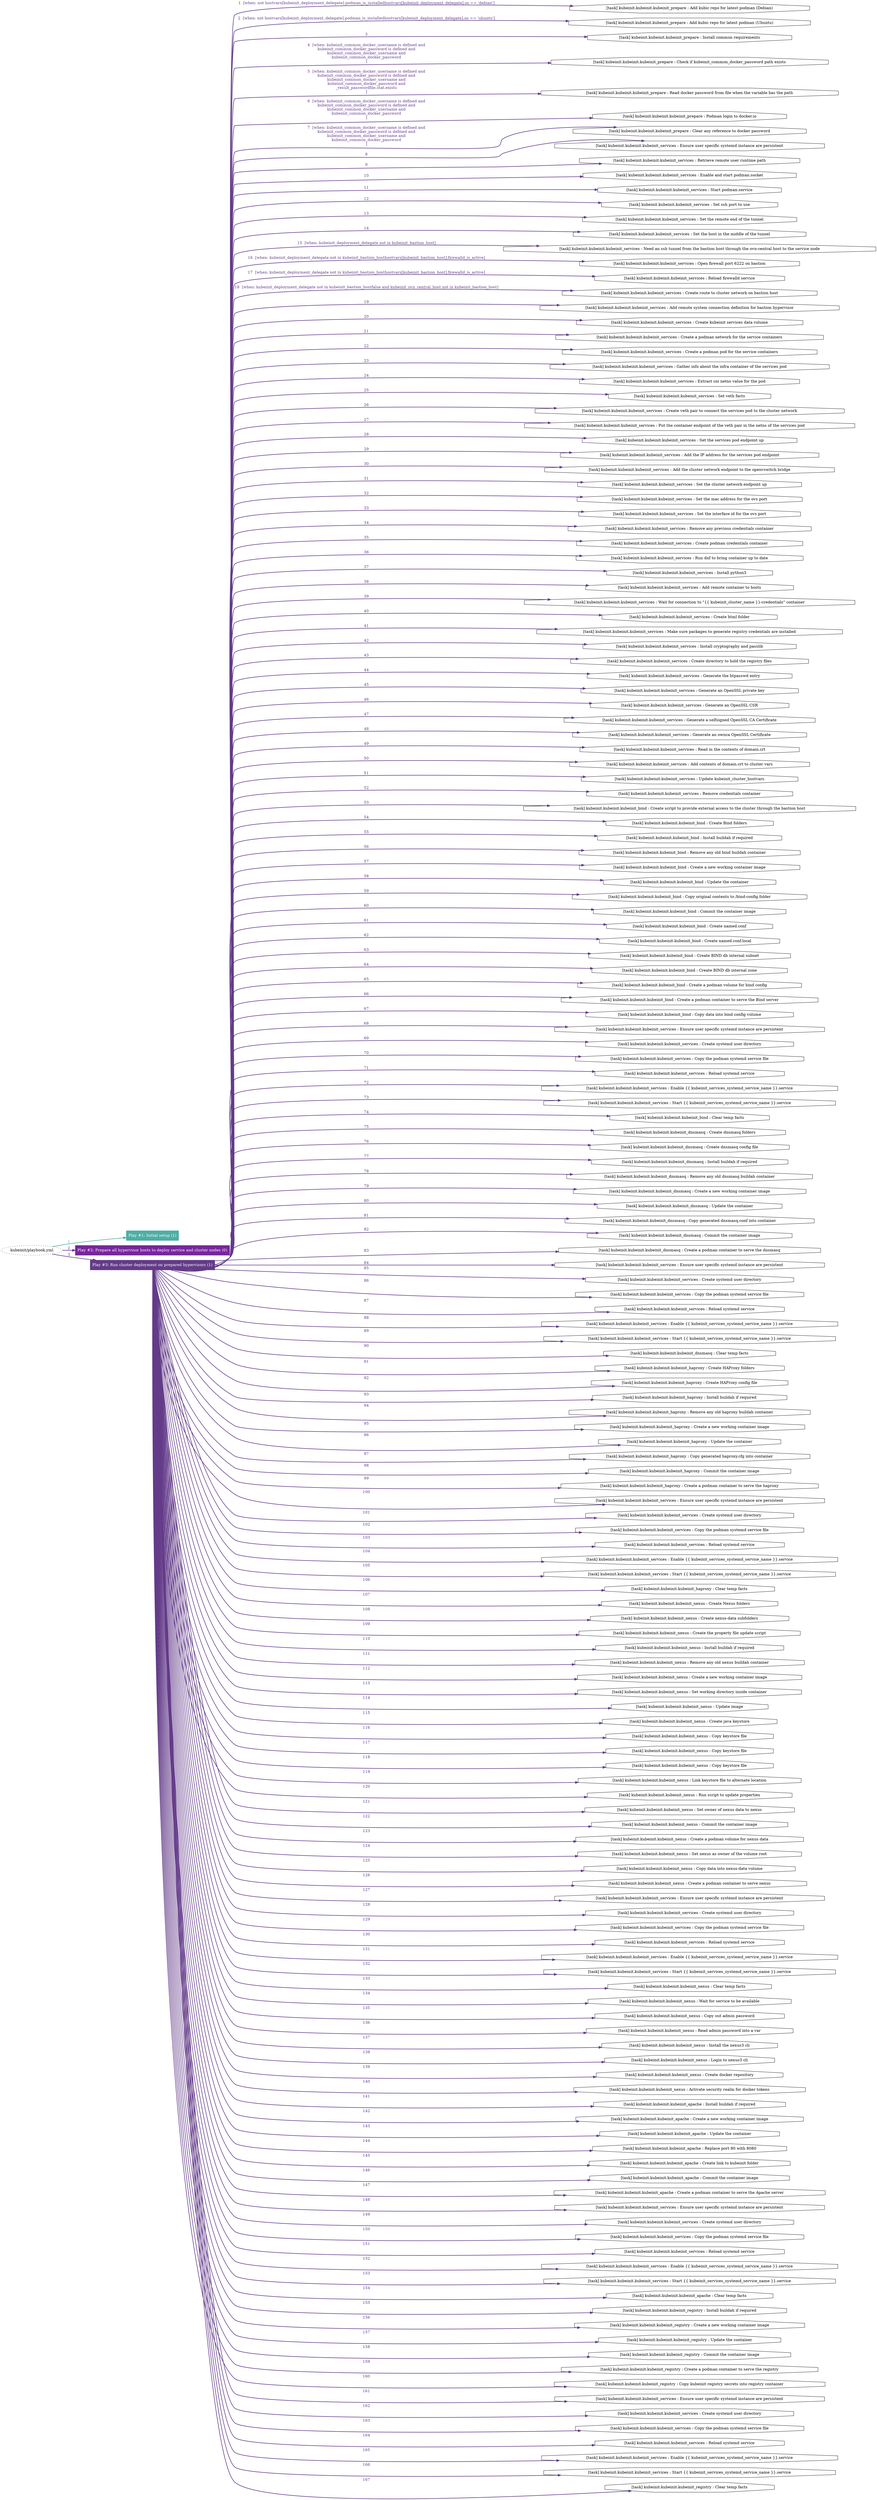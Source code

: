 digraph "kubeinit/playbook.yml "{
	graph [concentrate=true ordering=in rankdir=LR ratio=fill]
	edge [esep=5 sep=10]
	"kubeinit/playbook.yml" [id=root_node style=dotted]
	subgraph "Play #1: Initial setup (1) "{
		"Play #1: Initial setup (1)" [color="#4daea5" fontcolor="#ffffff" id="play_afeb64ff-da12-463e-9370-22182d31a886" shape=box style=filled tooltip=localhost]
		"kubeinit/playbook.yml" -> "Play #1: Initial setup (1)" [label=1 color="#4daea5" fontcolor="#4daea5" id="edge_6f204f7d-60da-493b-8919-56780112ad33" style=bold]
	}
	subgraph "Play #2: Prepare all hypervisor hosts to deploy service and cluster nodes (0) "{
		"Play #2: Prepare all hypervisor hosts to deploy service and cluster nodes (0)" [color="#77269d" fontcolor="#ffffff" id="play_891ced5d-9224-4a5e-8a42-3f0db278735b" shape=box style=filled tooltip=""]
		"kubeinit/playbook.yml" -> "Play #2: Prepare all hypervisor hosts to deploy service and cluster nodes (0)" [label=2 color="#77269d" fontcolor="#77269d" id="edge_8b27b804-0e90-4ab2-8077-fe63f39650bb" style=bold]
	}
	subgraph "Play #3: Run cluster deployment on prepared hypervisors (1) "{
		"Play #3: Run cluster deployment on prepared hypervisors (1)" [color="#633b89" fontcolor="#ffffff" id="play_36d035f3-a71e-47d7-ab63-87e53e7c9134" shape=box style=filled tooltip=localhost]
		"kubeinit/playbook.yml" -> "Play #3: Run cluster deployment on prepared hypervisors (1)" [label=3 color="#633b89" fontcolor="#633b89" id="edge_877cc921-f9ed-47be-8c0a-d13833e6429b" style=bold]
		"task_5fab32ee-01e7-4ba2-b5de-5acc178e12d6" [label="[task] kubeinit.kubeinit.kubeinit_prepare : Add kubic repo for latest podman (Debian)" id="task_5fab32ee-01e7-4ba2-b5de-5acc178e12d6" shape=octagon tooltip="[task] kubeinit.kubeinit.kubeinit_prepare : Add kubic repo for latest podman (Debian)"]
		"Play #3: Run cluster deployment on prepared hypervisors (1)" -> "task_5fab32ee-01e7-4ba2-b5de-5acc178e12d6" [label="1  [when: not hostvars[kubeinit_deployment_delegate].podman_is_installedhostvars[kubeinit_deployment_delegate].os == 'debian']" color="#633b89" fontcolor="#633b89" id="edge_05ef54fc-108f-4e59-bcfd-025a8ac8d39f" style=bold]
		"task_c6b9e201-3ec1-491c-9116-02f789a3cbcb" [label="[task] kubeinit.kubeinit.kubeinit_prepare : Add kubic repo for latest podman (Ubuntu)" id="task_c6b9e201-3ec1-491c-9116-02f789a3cbcb" shape=octagon tooltip="[task] kubeinit.kubeinit.kubeinit_prepare : Add kubic repo for latest podman (Ubuntu)"]
		"Play #3: Run cluster deployment on prepared hypervisors (1)" -> "task_c6b9e201-3ec1-491c-9116-02f789a3cbcb" [label="2  [when: not hostvars[kubeinit_deployment_delegate].podman_is_installedhostvars[kubeinit_deployment_delegate].os == 'ubuntu']" color="#633b89" fontcolor="#633b89" id="edge_6329edad-2df6-412e-b04a-62dbfd0e8eb7" style=bold]
		"task_486d4674-f658-43bc-a671-3ed6f9b0ab27" [label="[task] kubeinit.kubeinit.kubeinit_prepare : Install common requirements" id="task_486d4674-f658-43bc-a671-3ed6f9b0ab27" shape=octagon tooltip="[task] kubeinit.kubeinit.kubeinit_prepare : Install common requirements"]
		"Play #3: Run cluster deployment on prepared hypervisors (1)" -> "task_486d4674-f658-43bc-a671-3ed6f9b0ab27" [label=3 color="#633b89" fontcolor="#633b89" id="edge_81a74510-4915-44d5-8238-691f8c1e34fc" style=bold]
		"task_fa429138-fa82-44c6-9267-fc257a46efbb" [label="[task] kubeinit.kubeinit.kubeinit_prepare : Check if kubeinit_common_docker_password path exists" id="task_fa429138-fa82-44c6-9267-fc257a46efbb" shape=octagon tooltip="[task] kubeinit.kubeinit.kubeinit_prepare : Check if kubeinit_common_docker_password path exists"]
		"Play #3: Run cluster deployment on prepared hypervisors (1)" -> "task_fa429138-fa82-44c6-9267-fc257a46efbb" [label="4  [when: kubeinit_common_docker_username is defined and
kubeinit_common_docker_password is defined and
kubeinit_common_docker_username and
kubeinit_common_docker_password
]" color="#633b89" fontcolor="#633b89" id="edge_4f313791-1cd0-4da0-a223-76bc2fd4f5bc" style=bold]
		"task_eaeed3d7-ea22-445f-8421-7c861ffb3bc9" [label="[task] kubeinit.kubeinit.kubeinit_prepare : Read docker password from file when the variable has the path" id="task_eaeed3d7-ea22-445f-8421-7c861ffb3bc9" shape=octagon tooltip="[task] kubeinit.kubeinit.kubeinit_prepare : Read docker password from file when the variable has the path"]
		"Play #3: Run cluster deployment on prepared hypervisors (1)" -> "task_eaeed3d7-ea22-445f-8421-7c861ffb3bc9" [label="5  [when: kubeinit_common_docker_username is defined and
kubeinit_common_docker_password is defined and
kubeinit_common_docker_username and
kubeinit_common_docker_password and
_result_passwordfile.stat.exists
]" color="#633b89" fontcolor="#633b89" id="edge_e720153b-bd94-40a7-b21f-6554187ca4c8" style=bold]
		"task_b103734c-6b5f-4b18-aa07-80da67defc0e" [label="[task] kubeinit.kubeinit.kubeinit_prepare : Podman login to docker.io" id="task_b103734c-6b5f-4b18-aa07-80da67defc0e" shape=octagon tooltip="[task] kubeinit.kubeinit.kubeinit_prepare : Podman login to docker.io"]
		"Play #3: Run cluster deployment on prepared hypervisors (1)" -> "task_b103734c-6b5f-4b18-aa07-80da67defc0e" [label="6  [when: kubeinit_common_docker_username is defined and
kubeinit_common_docker_password is defined and
kubeinit_common_docker_username and
kubeinit_common_docker_password
]" color="#633b89" fontcolor="#633b89" id="edge_7755336b-a34f-4185-897c-6e84da578736" style=bold]
		"task_2a14e0b5-21f2-4bd7-a0eb-3b065c625642" [label="[task] kubeinit.kubeinit.kubeinit_prepare : Clear any reference to docker password" id="task_2a14e0b5-21f2-4bd7-a0eb-3b065c625642" shape=octagon tooltip="[task] kubeinit.kubeinit.kubeinit_prepare : Clear any reference to docker password"]
		"Play #3: Run cluster deployment on prepared hypervisors (1)" -> "task_2a14e0b5-21f2-4bd7-a0eb-3b065c625642" [label="7  [when: kubeinit_common_docker_username is defined and
kubeinit_common_docker_password is defined and
kubeinit_common_docker_username and
kubeinit_common_docker_password
]" color="#633b89" fontcolor="#633b89" id="edge_8bcae551-9dae-452c-990d-559925952e95" style=bold]
		"task_58c1d41d-5c97-4a09-b264-197b00b1d284" [label="[task] kubeinit.kubeinit.kubeinit_services : Ensure user specific systemd instance are persistent" id="task_58c1d41d-5c97-4a09-b264-197b00b1d284" shape=octagon tooltip="[task] kubeinit.kubeinit.kubeinit_services : Ensure user specific systemd instance are persistent"]
		"Play #3: Run cluster deployment on prepared hypervisors (1)" -> "task_58c1d41d-5c97-4a09-b264-197b00b1d284" [label=8 color="#633b89" fontcolor="#633b89" id="edge_641b68a9-caad-4a59-83a7-0fea13a5e47c" style=bold]
		"task_da1452d9-323a-4f90-90bb-db02ed4d360f" [label="[task] kubeinit.kubeinit.kubeinit_services : Retrieve remote user runtime path" id="task_da1452d9-323a-4f90-90bb-db02ed4d360f" shape=octagon tooltip="[task] kubeinit.kubeinit.kubeinit_services : Retrieve remote user runtime path"]
		"Play #3: Run cluster deployment on prepared hypervisors (1)" -> "task_da1452d9-323a-4f90-90bb-db02ed4d360f" [label=9 color="#633b89" fontcolor="#633b89" id="edge_e3ee4185-4811-4850-9e28-a1675a32b881" style=bold]
		"task_551e4552-58c1-4278-aebb-1a9c1bd506f7" [label="[task] kubeinit.kubeinit.kubeinit_services : Enable and start podman.socket" id="task_551e4552-58c1-4278-aebb-1a9c1bd506f7" shape=octagon tooltip="[task] kubeinit.kubeinit.kubeinit_services : Enable and start podman.socket"]
		"Play #3: Run cluster deployment on prepared hypervisors (1)" -> "task_551e4552-58c1-4278-aebb-1a9c1bd506f7" [label=10 color="#633b89" fontcolor="#633b89" id="edge_7af262f0-c433-4336-b04f-0c9aa0a043b7" style=bold]
		"task_2ee2fdd3-bc04-4f77-89a8-18570090c963" [label="[task] kubeinit.kubeinit.kubeinit_services : Start podman.service" id="task_2ee2fdd3-bc04-4f77-89a8-18570090c963" shape=octagon tooltip="[task] kubeinit.kubeinit.kubeinit_services : Start podman.service"]
		"Play #3: Run cluster deployment on prepared hypervisors (1)" -> "task_2ee2fdd3-bc04-4f77-89a8-18570090c963" [label=11 color="#633b89" fontcolor="#633b89" id="edge_7d38c112-c171-47c3-beeb-81a845f9acbb" style=bold]
		"task_4290853b-2f40-428e-96af-77d6bef30128" [label="[task] kubeinit.kubeinit.kubeinit_services : Set ssh port to use" id="task_4290853b-2f40-428e-96af-77d6bef30128" shape=octagon tooltip="[task] kubeinit.kubeinit.kubeinit_services : Set ssh port to use"]
		"Play #3: Run cluster deployment on prepared hypervisors (1)" -> "task_4290853b-2f40-428e-96af-77d6bef30128" [label=12 color="#633b89" fontcolor="#633b89" id="edge_aa6db69a-d7da-4d00-9d11-57d607e3077b" style=bold]
		"task_3b4e0e8c-7021-441d-ad77-cd9c20cd3750" [label="[task] kubeinit.kubeinit.kubeinit_services : Set the remote end of the tunnel" id="task_3b4e0e8c-7021-441d-ad77-cd9c20cd3750" shape=octagon tooltip="[task] kubeinit.kubeinit.kubeinit_services : Set the remote end of the tunnel"]
		"Play #3: Run cluster deployment on prepared hypervisors (1)" -> "task_3b4e0e8c-7021-441d-ad77-cd9c20cd3750" [label=13 color="#633b89" fontcolor="#633b89" id="edge_fb0dad9b-776e-4ae8-80fb-9138acfe0d96" style=bold]
		"task_d8d8bbb0-ab1e-4f0c-8111-e580f2d07400" [label="[task] kubeinit.kubeinit.kubeinit_services : Set the host in the middle of the tunnel" id="task_d8d8bbb0-ab1e-4f0c-8111-e580f2d07400" shape=octagon tooltip="[task] kubeinit.kubeinit.kubeinit_services : Set the host in the middle of the tunnel"]
		"Play #3: Run cluster deployment on prepared hypervisors (1)" -> "task_d8d8bbb0-ab1e-4f0c-8111-e580f2d07400" [label=14 color="#633b89" fontcolor="#633b89" id="edge_b702c112-04a9-4947-8673-270642c2c592" style=bold]
		"task_436f9ac5-c849-499d-8dfe-a7ca08c58a46" [label="[task] kubeinit.kubeinit.kubeinit_services : Need an ssh tunnel from the bastion host through the ovn-central host to the service node" id="task_436f9ac5-c849-499d-8dfe-a7ca08c58a46" shape=octagon tooltip="[task] kubeinit.kubeinit.kubeinit_services : Need an ssh tunnel from the bastion host through the ovn-central host to the service node"]
		"Play #3: Run cluster deployment on prepared hypervisors (1)" -> "task_436f9ac5-c849-499d-8dfe-a7ca08c58a46" [label="15  [when: kubeinit_deployment_delegate not in kubeinit_bastion_host]" color="#633b89" fontcolor="#633b89" id="edge_32a0acc2-aed5-4bce-99de-c99a1550b70b" style=bold]
		"task_e7d673e3-655a-47ea-9267-c4e0c031b834" [label="[task] kubeinit.kubeinit.kubeinit_services : Open firewall port 6222 on bastion" id="task_e7d673e3-655a-47ea-9267-c4e0c031b834" shape=octagon tooltip="[task] kubeinit.kubeinit.kubeinit_services : Open firewall port 6222 on bastion"]
		"Play #3: Run cluster deployment on prepared hypervisors (1)" -> "task_e7d673e3-655a-47ea-9267-c4e0c031b834" [label="16  [when: kubeinit_deployment_delegate not in kubeinit_bastion_hosthostvars[kubeinit_bastion_host].firewalld_is_active]" color="#633b89" fontcolor="#633b89" id="edge_4016ea2b-b6dc-453d-b78f-61e493ed9ea7" style=bold]
		"task_cc4895f8-3aed-4fa7-95aa-95d21654bf63" [label="[task] kubeinit.kubeinit.kubeinit_services : Reload firewalld service" id="task_cc4895f8-3aed-4fa7-95aa-95d21654bf63" shape=octagon tooltip="[task] kubeinit.kubeinit.kubeinit_services : Reload firewalld service"]
		"Play #3: Run cluster deployment on prepared hypervisors (1)" -> "task_cc4895f8-3aed-4fa7-95aa-95d21654bf63" [label="17  [when: kubeinit_deployment_delegate not in kubeinit_bastion_hosthostvars[kubeinit_bastion_host].firewalld_is_active]" color="#633b89" fontcolor="#633b89" id="edge_0ed55ccd-d110-4611-9ab0-0ccd9407bf32" style=bold]
		"task_2512c1cc-345b-45f2-8e84-5e4f32863f59" [label="[task] kubeinit.kubeinit.kubeinit_services : Create route to cluster network on bastion host" id="task_2512c1cc-345b-45f2-8e84-5e4f32863f59" shape=octagon tooltip="[task] kubeinit.kubeinit.kubeinit_services : Create route to cluster network on bastion host"]
		"Play #3: Run cluster deployment on prepared hypervisors (1)" -> "task_2512c1cc-345b-45f2-8e84-5e4f32863f59" [label="18  [when: kubeinit_deployment_delegate not in kubeinit_bastion_hostfalse and kubeinit_ovn_central_host not in kubeinit_bastion_host]" color="#633b89" fontcolor="#633b89" id="edge_9ee04716-0915-470c-aa40-26a189a9f6b5" style=bold]
		"task_25f87056-f1c0-4f67-a7f2-25baacb7d3d4" [label="[task] kubeinit.kubeinit.kubeinit_services : Add remote system connection definition for bastion hypervisor" id="task_25f87056-f1c0-4f67-a7f2-25baacb7d3d4" shape=octagon tooltip="[task] kubeinit.kubeinit.kubeinit_services : Add remote system connection definition for bastion hypervisor"]
		"Play #3: Run cluster deployment on prepared hypervisors (1)" -> "task_25f87056-f1c0-4f67-a7f2-25baacb7d3d4" [label=19 color="#633b89" fontcolor="#633b89" id="edge_9b7cc130-199e-4f64-aaed-21d9d2cb838d" style=bold]
		"task_68abf999-9cab-4dd3-a9ca-070df4df0563" [label="[task] kubeinit.kubeinit.kubeinit_services : Create kubeinit services data volume" id="task_68abf999-9cab-4dd3-a9ca-070df4df0563" shape=octagon tooltip="[task] kubeinit.kubeinit.kubeinit_services : Create kubeinit services data volume"]
		"Play #3: Run cluster deployment on prepared hypervisors (1)" -> "task_68abf999-9cab-4dd3-a9ca-070df4df0563" [label=20 color="#633b89" fontcolor="#633b89" id="edge_53f43293-d010-4b75-8a37-4a5abee4099f" style=bold]
		"task_4e75e034-3379-4a5d-89da-ecf71ad0ae6e" [label="[task] kubeinit.kubeinit.kubeinit_services : Create a podman network for the service containers" id="task_4e75e034-3379-4a5d-89da-ecf71ad0ae6e" shape=octagon tooltip="[task] kubeinit.kubeinit.kubeinit_services : Create a podman network for the service containers"]
		"Play #3: Run cluster deployment on prepared hypervisors (1)" -> "task_4e75e034-3379-4a5d-89da-ecf71ad0ae6e" [label=21 color="#633b89" fontcolor="#633b89" id="edge_f4b0819c-1f7b-439c-ac5a-3e0dd45a54d0" style=bold]
		"task_f5fa0d45-68f3-452a-b0fd-8c65f4a0adbf" [label="[task] kubeinit.kubeinit.kubeinit_services : Create a podman pod for the service containers" id="task_f5fa0d45-68f3-452a-b0fd-8c65f4a0adbf" shape=octagon tooltip="[task] kubeinit.kubeinit.kubeinit_services : Create a podman pod for the service containers"]
		"Play #3: Run cluster deployment on prepared hypervisors (1)" -> "task_f5fa0d45-68f3-452a-b0fd-8c65f4a0adbf" [label=22 color="#633b89" fontcolor="#633b89" id="edge_641fea3a-64df-45e4-a646-5c370db541e5" style=bold]
		"task_15093f20-2788-4098-aa97-eb638c360a7a" [label="[task] kubeinit.kubeinit.kubeinit_services : Gather info about the infra container of the services pod" id="task_15093f20-2788-4098-aa97-eb638c360a7a" shape=octagon tooltip="[task] kubeinit.kubeinit.kubeinit_services : Gather info about the infra container of the services pod"]
		"Play #3: Run cluster deployment on prepared hypervisors (1)" -> "task_15093f20-2788-4098-aa97-eb638c360a7a" [label=23 color="#633b89" fontcolor="#633b89" id="edge_ace16b60-f9a1-49be-ada2-f9b98bf53c13" style=bold]
		"task_9b8c60d7-c83e-41ba-a527-30f40eab0cef" [label="[task] kubeinit.kubeinit.kubeinit_services : Extract cni netns value for the pod" id="task_9b8c60d7-c83e-41ba-a527-30f40eab0cef" shape=octagon tooltip="[task] kubeinit.kubeinit.kubeinit_services : Extract cni netns value for the pod"]
		"Play #3: Run cluster deployment on prepared hypervisors (1)" -> "task_9b8c60d7-c83e-41ba-a527-30f40eab0cef" [label=24 color="#633b89" fontcolor="#633b89" id="edge_00ccd9e3-f5d9-4fc8-9e31-d07630ad27a5" style=bold]
		"task_ff1c8f34-cc94-486b-a69f-8719088c1a86" [label="[task] kubeinit.kubeinit.kubeinit_services : Set veth facts" id="task_ff1c8f34-cc94-486b-a69f-8719088c1a86" shape=octagon tooltip="[task] kubeinit.kubeinit.kubeinit_services : Set veth facts"]
		"Play #3: Run cluster deployment on prepared hypervisors (1)" -> "task_ff1c8f34-cc94-486b-a69f-8719088c1a86" [label=25 color="#633b89" fontcolor="#633b89" id="edge_a37495a7-7630-488b-8f82-28e5385fa495" style=bold]
		"task_13b6cd0b-ea6e-46a1-8d30-9a74aca801eb" [label="[task] kubeinit.kubeinit.kubeinit_services : Create veth pair to connect the services pod to the cluster network" id="task_13b6cd0b-ea6e-46a1-8d30-9a74aca801eb" shape=octagon tooltip="[task] kubeinit.kubeinit.kubeinit_services : Create veth pair to connect the services pod to the cluster network"]
		"Play #3: Run cluster deployment on prepared hypervisors (1)" -> "task_13b6cd0b-ea6e-46a1-8d30-9a74aca801eb" [label=26 color="#633b89" fontcolor="#633b89" id="edge_ed4d7b8b-f033-410b-9b8e-25b76aaa5684" style=bold]
		"task_80fa8f30-5a0e-49f6-9ee0-507b978ab054" [label="[task] kubeinit.kubeinit.kubeinit_services : Put the container endpoint of the veth pair in the netns of the services pod" id="task_80fa8f30-5a0e-49f6-9ee0-507b978ab054" shape=octagon tooltip="[task] kubeinit.kubeinit.kubeinit_services : Put the container endpoint of the veth pair in the netns of the services pod"]
		"Play #3: Run cluster deployment on prepared hypervisors (1)" -> "task_80fa8f30-5a0e-49f6-9ee0-507b978ab054" [label=27 color="#633b89" fontcolor="#633b89" id="edge_10dd211d-dece-49a3-80f0-bfebb45fda64" style=bold]
		"task_c4c9a8a2-ba81-466c-bc1f-0af8c60d37dd" [label="[task] kubeinit.kubeinit.kubeinit_services : Set the services pod endpoint up" id="task_c4c9a8a2-ba81-466c-bc1f-0af8c60d37dd" shape=octagon tooltip="[task] kubeinit.kubeinit.kubeinit_services : Set the services pod endpoint up"]
		"Play #3: Run cluster deployment on prepared hypervisors (1)" -> "task_c4c9a8a2-ba81-466c-bc1f-0af8c60d37dd" [label=28 color="#633b89" fontcolor="#633b89" id="edge_377883a5-2f6b-49f9-9e84-5cd6d9596a7f" style=bold]
		"task_0397c3ab-70a3-4026-8bc8-6c4daec013e2" [label="[task] kubeinit.kubeinit.kubeinit_services : Add the IP address for the services pod endpoint" id="task_0397c3ab-70a3-4026-8bc8-6c4daec013e2" shape=octagon tooltip="[task] kubeinit.kubeinit.kubeinit_services : Add the IP address for the services pod endpoint"]
		"Play #3: Run cluster deployment on prepared hypervisors (1)" -> "task_0397c3ab-70a3-4026-8bc8-6c4daec013e2" [label=29 color="#633b89" fontcolor="#633b89" id="edge_c8fb01a3-c282-4591-af55-8fd7cb9ddcae" style=bold]
		"task_08e518c8-7b18-4217-8a2b-31c12f72ced6" [label="[task] kubeinit.kubeinit.kubeinit_services : Add the cluster network endpoint to the openvswitch bridge" id="task_08e518c8-7b18-4217-8a2b-31c12f72ced6" shape=octagon tooltip="[task] kubeinit.kubeinit.kubeinit_services : Add the cluster network endpoint to the openvswitch bridge"]
		"Play #3: Run cluster deployment on prepared hypervisors (1)" -> "task_08e518c8-7b18-4217-8a2b-31c12f72ced6" [label=30 color="#633b89" fontcolor="#633b89" id="edge_9d33ded1-18fb-4304-ba85-6c555ff9ce71" style=bold]
		"task_42a893d2-4ac0-4617-b502-21737ec6ad1f" [label="[task] kubeinit.kubeinit.kubeinit_services : Set the cluster network endpoint up" id="task_42a893d2-4ac0-4617-b502-21737ec6ad1f" shape=octagon tooltip="[task] kubeinit.kubeinit.kubeinit_services : Set the cluster network endpoint up"]
		"Play #3: Run cluster deployment on prepared hypervisors (1)" -> "task_42a893d2-4ac0-4617-b502-21737ec6ad1f" [label=31 color="#633b89" fontcolor="#633b89" id="edge_328894c6-8a64-40d8-8b63-14f298eaaede" style=bold]
		"task_bdb08c7a-0ddf-4dd7-817f-9a355f81954a" [label="[task] kubeinit.kubeinit.kubeinit_services : Set the mac address for the ovs port" id="task_bdb08c7a-0ddf-4dd7-817f-9a355f81954a" shape=octagon tooltip="[task] kubeinit.kubeinit.kubeinit_services : Set the mac address for the ovs port"]
		"Play #3: Run cluster deployment on prepared hypervisors (1)" -> "task_bdb08c7a-0ddf-4dd7-817f-9a355f81954a" [label=32 color="#633b89" fontcolor="#633b89" id="edge_f01acf5e-c1e8-46ea-b51a-6ada71d91d17" style=bold]
		"task_3ce8ddbb-4b56-488e-aa73-11b87e2ab4b5" [label="[task] kubeinit.kubeinit.kubeinit_services : Set the interface id for the ovs port" id="task_3ce8ddbb-4b56-488e-aa73-11b87e2ab4b5" shape=octagon tooltip="[task] kubeinit.kubeinit.kubeinit_services : Set the interface id for the ovs port"]
		"Play #3: Run cluster deployment on prepared hypervisors (1)" -> "task_3ce8ddbb-4b56-488e-aa73-11b87e2ab4b5" [label=33 color="#633b89" fontcolor="#633b89" id="edge_127b0152-c340-41a9-89a1-a5b95bcf9cd8" style=bold]
		"task_3329f3af-af96-403a-9dbf-9a0e470bdabd" [label="[task] kubeinit.kubeinit.kubeinit_services : Remove any previous credentials container" id="task_3329f3af-af96-403a-9dbf-9a0e470bdabd" shape=octagon tooltip="[task] kubeinit.kubeinit.kubeinit_services : Remove any previous credentials container"]
		"Play #3: Run cluster deployment on prepared hypervisors (1)" -> "task_3329f3af-af96-403a-9dbf-9a0e470bdabd" [label=34 color="#633b89" fontcolor="#633b89" id="edge_cb25fe8e-5c6b-45b7-81b7-4259e74b0e05" style=bold]
		"task_c8d437ab-8884-41f5-95f6-6f7b6d94b9fc" [label="[task] kubeinit.kubeinit.kubeinit_services : Create podman credentials container" id="task_c8d437ab-8884-41f5-95f6-6f7b6d94b9fc" shape=octagon tooltip="[task] kubeinit.kubeinit.kubeinit_services : Create podman credentials container"]
		"Play #3: Run cluster deployment on prepared hypervisors (1)" -> "task_c8d437ab-8884-41f5-95f6-6f7b6d94b9fc" [label=35 color="#633b89" fontcolor="#633b89" id="edge_9b6794cb-a1f4-4867-b068-01859ee6c62d" style=bold]
		"task_b3501032-b3ab-4194-8623-8792b12f5c98" [label="[task] kubeinit.kubeinit.kubeinit_services : Run dnf to bring container up to date" id="task_b3501032-b3ab-4194-8623-8792b12f5c98" shape=octagon tooltip="[task] kubeinit.kubeinit.kubeinit_services : Run dnf to bring container up to date"]
		"Play #3: Run cluster deployment on prepared hypervisors (1)" -> "task_b3501032-b3ab-4194-8623-8792b12f5c98" [label=36 color="#633b89" fontcolor="#633b89" id="edge_839e0745-155b-46f1-8aa8-979b82aa397c" style=bold]
		"task_ee0d95d1-a86a-44a9-8da4-30b071893672" [label="[task] kubeinit.kubeinit.kubeinit_services : Install python3" id="task_ee0d95d1-a86a-44a9-8da4-30b071893672" shape=octagon tooltip="[task] kubeinit.kubeinit.kubeinit_services : Install python3"]
		"Play #3: Run cluster deployment on prepared hypervisors (1)" -> "task_ee0d95d1-a86a-44a9-8da4-30b071893672" [label=37 color="#633b89" fontcolor="#633b89" id="edge_bdc6b985-7716-4bda-b3f0-8ad2e476243c" style=bold]
		"task_db1973ec-e5e2-45b6-9bab-fa3303559945" [label="[task] kubeinit.kubeinit.kubeinit_services : Add remote container to hosts" id="task_db1973ec-e5e2-45b6-9bab-fa3303559945" shape=octagon tooltip="[task] kubeinit.kubeinit.kubeinit_services : Add remote container to hosts"]
		"Play #3: Run cluster deployment on prepared hypervisors (1)" -> "task_db1973ec-e5e2-45b6-9bab-fa3303559945" [label=38 color="#633b89" fontcolor="#633b89" id="edge_65171a21-79db-476d-ab80-efef277df449" style=bold]
		"task_11d6c0c5-d449-4086-8686-6990a132cb46" [label="[task] kubeinit.kubeinit.kubeinit_services : Wait for connection to &#34;{{ kubeinit_cluster_name }}-credentials&#34; container" id="task_11d6c0c5-d449-4086-8686-6990a132cb46" shape=octagon tooltip="[task] kubeinit.kubeinit.kubeinit_services : Wait for connection to &#34;{{ kubeinit_cluster_name }}-credentials&#34; container"]
		"Play #3: Run cluster deployment on prepared hypervisors (1)" -> "task_11d6c0c5-d449-4086-8686-6990a132cb46" [label=39 color="#633b89" fontcolor="#633b89" id="edge_7eaf4041-d724-444f-9d58-48c84d735e81" style=bold]
		"task_46901414-db06-4b0e-9add-3d62c33642fa" [label="[task] kubeinit.kubeinit.kubeinit_services : Create html folder" id="task_46901414-db06-4b0e-9add-3d62c33642fa" shape=octagon tooltip="[task] kubeinit.kubeinit.kubeinit_services : Create html folder"]
		"Play #3: Run cluster deployment on prepared hypervisors (1)" -> "task_46901414-db06-4b0e-9add-3d62c33642fa" [label=40 color="#633b89" fontcolor="#633b89" id="edge_87fa0160-8ab4-457f-85d3-2b79ab785f7b" style=bold]
		"task_a82806bd-c8d3-4598-a48c-e8b4369e0506" [label="[task] kubeinit.kubeinit.kubeinit_services : Make sure packages to generate registry credentials are installed" id="task_a82806bd-c8d3-4598-a48c-e8b4369e0506" shape=octagon tooltip="[task] kubeinit.kubeinit.kubeinit_services : Make sure packages to generate registry credentials are installed"]
		"Play #3: Run cluster deployment on prepared hypervisors (1)" -> "task_a82806bd-c8d3-4598-a48c-e8b4369e0506" [label=41 color="#633b89" fontcolor="#633b89" id="edge_be015a39-60d3-46b8-a6b4-356e012278f1" style=bold]
		"task_84d019a3-66a8-4865-b4a0-79b2e1990829" [label="[task] kubeinit.kubeinit.kubeinit_services : Install cryptography and passlib" id="task_84d019a3-66a8-4865-b4a0-79b2e1990829" shape=octagon tooltip="[task] kubeinit.kubeinit.kubeinit_services : Install cryptography and passlib"]
		"Play #3: Run cluster deployment on prepared hypervisors (1)" -> "task_84d019a3-66a8-4865-b4a0-79b2e1990829" [label=42 color="#633b89" fontcolor="#633b89" id="edge_9b1b7f9d-e5ce-403d-bbfe-055559ff0cb4" style=bold]
		"task_7214313f-933a-495d-9180-1ecdfa033132" [label="[task] kubeinit.kubeinit.kubeinit_services : Create directory to hold the registry files" id="task_7214313f-933a-495d-9180-1ecdfa033132" shape=octagon tooltip="[task] kubeinit.kubeinit.kubeinit_services : Create directory to hold the registry files"]
		"Play #3: Run cluster deployment on prepared hypervisors (1)" -> "task_7214313f-933a-495d-9180-1ecdfa033132" [label=43 color="#633b89" fontcolor="#633b89" id="edge_b1dea1ae-1f4f-4f07-908c-abb8f7b5c8e7" style=bold]
		"task_85474624-fb43-4830-88fe-413908f68ab0" [label="[task] kubeinit.kubeinit.kubeinit_services : Generate the htpasswd entry" id="task_85474624-fb43-4830-88fe-413908f68ab0" shape=octagon tooltip="[task] kubeinit.kubeinit.kubeinit_services : Generate the htpasswd entry"]
		"Play #3: Run cluster deployment on prepared hypervisors (1)" -> "task_85474624-fb43-4830-88fe-413908f68ab0" [label=44 color="#633b89" fontcolor="#633b89" id="edge_3890754e-f728-43b8-9a2f-3971f8512039" style=bold]
		"task_f4d65ba1-7c25-46b5-98dc-42c3b66f812b" [label="[task] kubeinit.kubeinit.kubeinit_services : Generate an OpenSSL private key" id="task_f4d65ba1-7c25-46b5-98dc-42c3b66f812b" shape=octagon tooltip="[task] kubeinit.kubeinit.kubeinit_services : Generate an OpenSSL private key"]
		"Play #3: Run cluster deployment on prepared hypervisors (1)" -> "task_f4d65ba1-7c25-46b5-98dc-42c3b66f812b" [label=45 color="#633b89" fontcolor="#633b89" id="edge_a5f7e655-1aa6-40f5-b9c1-8d11a376584b" style=bold]
		"task_d3d98f32-c60e-42d7-a6f8-c32fe86af10a" [label="[task] kubeinit.kubeinit.kubeinit_services : Generate an OpenSSL CSR" id="task_d3d98f32-c60e-42d7-a6f8-c32fe86af10a" shape=octagon tooltip="[task] kubeinit.kubeinit.kubeinit_services : Generate an OpenSSL CSR"]
		"Play #3: Run cluster deployment on prepared hypervisors (1)" -> "task_d3d98f32-c60e-42d7-a6f8-c32fe86af10a" [label=46 color="#633b89" fontcolor="#633b89" id="edge_bc194e8f-e5fb-43bb-8359-63e497de11e1" style=bold]
		"task_56a33f51-7221-4740-bf86-2258bf73aeb1" [label="[task] kubeinit.kubeinit.kubeinit_services : Generate a selfsigned OpenSSL CA Certificate" id="task_56a33f51-7221-4740-bf86-2258bf73aeb1" shape=octagon tooltip="[task] kubeinit.kubeinit.kubeinit_services : Generate a selfsigned OpenSSL CA Certificate"]
		"Play #3: Run cluster deployment on prepared hypervisors (1)" -> "task_56a33f51-7221-4740-bf86-2258bf73aeb1" [label=47 color="#633b89" fontcolor="#633b89" id="edge_7903ad17-e5eb-4a4a-99b7-1034c44de67f" style=bold]
		"task_a35cd8b9-76f9-4296-a06c-79b7c7d6b6c8" [label="[task] kubeinit.kubeinit.kubeinit_services : Generate an ownca OpenSSL Certificate" id="task_a35cd8b9-76f9-4296-a06c-79b7c7d6b6c8" shape=octagon tooltip="[task] kubeinit.kubeinit.kubeinit_services : Generate an ownca OpenSSL Certificate"]
		"Play #3: Run cluster deployment on prepared hypervisors (1)" -> "task_a35cd8b9-76f9-4296-a06c-79b7c7d6b6c8" [label=48 color="#633b89" fontcolor="#633b89" id="edge_98170fc5-0f85-49a4-a9d9-bda09504d2c6" style=bold]
		"task_4e651a11-c555-4b4d-be40-8ca0a363719b" [label="[task] kubeinit.kubeinit.kubeinit_services : Read in the contents of domain.crt" id="task_4e651a11-c555-4b4d-be40-8ca0a363719b" shape=octagon tooltip="[task] kubeinit.kubeinit.kubeinit_services : Read in the contents of domain.crt"]
		"Play #3: Run cluster deployment on prepared hypervisors (1)" -> "task_4e651a11-c555-4b4d-be40-8ca0a363719b" [label=49 color="#633b89" fontcolor="#633b89" id="edge_280cc496-4d1c-4373-b569-d1c217aeb4a0" style=bold]
		"task_241f72a2-4653-4f19-8ed1-564b6d04e34f" [label="[task] kubeinit.kubeinit.kubeinit_services : Add contents of domain.crt to cluster vars" id="task_241f72a2-4653-4f19-8ed1-564b6d04e34f" shape=octagon tooltip="[task] kubeinit.kubeinit.kubeinit_services : Add contents of domain.crt to cluster vars"]
		"Play #3: Run cluster deployment on prepared hypervisors (1)" -> "task_241f72a2-4653-4f19-8ed1-564b6d04e34f" [label=50 color="#633b89" fontcolor="#633b89" id="edge_83e39b7c-db79-4bd4-903a-a793e60b6d2d" style=bold]
		"task_ad6c4cc6-7e4e-4686-97c2-c5c7ba9af6eb" [label="[task] kubeinit.kubeinit.kubeinit_services : Update kubeinit_cluster_hostvars" id="task_ad6c4cc6-7e4e-4686-97c2-c5c7ba9af6eb" shape=octagon tooltip="[task] kubeinit.kubeinit.kubeinit_services : Update kubeinit_cluster_hostvars"]
		"Play #3: Run cluster deployment on prepared hypervisors (1)" -> "task_ad6c4cc6-7e4e-4686-97c2-c5c7ba9af6eb" [label=51 color="#633b89" fontcolor="#633b89" id="edge_e6d7396e-b5f7-45cf-a81e-41334cd29e85" style=bold]
		"task_9523eabb-58ea-4095-8fea-4c3c384ac07b" [label="[task] kubeinit.kubeinit.kubeinit_services : Remove credentials container" id="task_9523eabb-58ea-4095-8fea-4c3c384ac07b" shape=octagon tooltip="[task] kubeinit.kubeinit.kubeinit_services : Remove credentials container"]
		"Play #3: Run cluster deployment on prepared hypervisors (1)" -> "task_9523eabb-58ea-4095-8fea-4c3c384ac07b" [label=52 color="#633b89" fontcolor="#633b89" id="edge_ba08b038-2c75-4bab-b9db-e3c0f40cf422" style=bold]
		"task_fe5b01d7-a952-4500-9a57-89e1c90e76fe" [label="[task] kubeinit.kubeinit.kubeinit_bind : Create script to provide external access to the cluster through the bastion host" id="task_fe5b01d7-a952-4500-9a57-89e1c90e76fe" shape=octagon tooltip="[task] kubeinit.kubeinit.kubeinit_bind : Create script to provide external access to the cluster through the bastion host"]
		"Play #3: Run cluster deployment on prepared hypervisors (1)" -> "task_fe5b01d7-a952-4500-9a57-89e1c90e76fe" [label=53 color="#633b89" fontcolor="#633b89" id="edge_1c2f0ea6-0c6e-4916-b016-c3a2ab7596f7" style=bold]
		"task_d88254a7-2061-45ef-86e3-0314066e1648" [label="[task] kubeinit.kubeinit.kubeinit_bind : Create Bind folders" id="task_d88254a7-2061-45ef-86e3-0314066e1648" shape=octagon tooltip="[task] kubeinit.kubeinit.kubeinit_bind : Create Bind folders"]
		"Play #3: Run cluster deployment on prepared hypervisors (1)" -> "task_d88254a7-2061-45ef-86e3-0314066e1648" [label=54 color="#633b89" fontcolor="#633b89" id="edge_896736c0-8718-4d18-824b-2c0d51523b8b" style=bold]
		"task_5c14dba0-bd21-47ff-a627-ef69b9423f03" [label="[task] kubeinit.kubeinit.kubeinit_bind : Install buildah if required" id="task_5c14dba0-bd21-47ff-a627-ef69b9423f03" shape=octagon tooltip="[task] kubeinit.kubeinit.kubeinit_bind : Install buildah if required"]
		"Play #3: Run cluster deployment on prepared hypervisors (1)" -> "task_5c14dba0-bd21-47ff-a627-ef69b9423f03" [label=55 color="#633b89" fontcolor="#633b89" id="edge_a675dc88-1d73-4108-8b61-4c596fe175f4" style=bold]
		"task_6cca172c-471f-4db8-965b-a66d75ebcf27" [label="[task] kubeinit.kubeinit.kubeinit_bind : Remove any old bind buildah container" id="task_6cca172c-471f-4db8-965b-a66d75ebcf27" shape=octagon tooltip="[task] kubeinit.kubeinit.kubeinit_bind : Remove any old bind buildah container"]
		"Play #3: Run cluster deployment on prepared hypervisors (1)" -> "task_6cca172c-471f-4db8-965b-a66d75ebcf27" [label=56 color="#633b89" fontcolor="#633b89" id="edge_04f08b57-f6f7-4495-956a-a123f2b03b2e" style=bold]
		"task_54b11004-1da0-4055-a8bb-225fe8318e84" [label="[task] kubeinit.kubeinit.kubeinit_bind : Create a new working container image" id="task_54b11004-1da0-4055-a8bb-225fe8318e84" shape=octagon tooltip="[task] kubeinit.kubeinit.kubeinit_bind : Create a new working container image"]
		"Play #3: Run cluster deployment on prepared hypervisors (1)" -> "task_54b11004-1da0-4055-a8bb-225fe8318e84" [label=57 color="#633b89" fontcolor="#633b89" id="edge_01194f4d-f56b-4b90-8dd6-d1a6cb70a4e4" style=bold]
		"task_b6ecb17d-6488-4d98-bbe1-61dcba75a8d0" [label="[task] kubeinit.kubeinit.kubeinit_bind : Update the container" id="task_b6ecb17d-6488-4d98-bbe1-61dcba75a8d0" shape=octagon tooltip="[task] kubeinit.kubeinit.kubeinit_bind : Update the container"]
		"Play #3: Run cluster deployment on prepared hypervisors (1)" -> "task_b6ecb17d-6488-4d98-bbe1-61dcba75a8d0" [label=58 color="#633b89" fontcolor="#633b89" id="edge_ed20c4f8-c2c1-4d0d-a595-99fd86694e81" style=bold]
		"task_dc024aff-097d-49c5-b78c-9abb2c022b3a" [label="[task] kubeinit.kubeinit.kubeinit_bind : Copy original contents to /bind-config folder" id="task_dc024aff-097d-49c5-b78c-9abb2c022b3a" shape=octagon tooltip="[task] kubeinit.kubeinit.kubeinit_bind : Copy original contents to /bind-config folder"]
		"Play #3: Run cluster deployment on prepared hypervisors (1)" -> "task_dc024aff-097d-49c5-b78c-9abb2c022b3a" [label=59 color="#633b89" fontcolor="#633b89" id="edge_fc693322-ddd0-49fe-bdc9-5300b97ef0e0" style=bold]
		"task_3fe6bcc3-e508-4a7e-acd0-044dc20fc9a4" [label="[task] kubeinit.kubeinit.kubeinit_bind : Commit the container image" id="task_3fe6bcc3-e508-4a7e-acd0-044dc20fc9a4" shape=octagon tooltip="[task] kubeinit.kubeinit.kubeinit_bind : Commit the container image"]
		"Play #3: Run cluster deployment on prepared hypervisors (1)" -> "task_3fe6bcc3-e508-4a7e-acd0-044dc20fc9a4" [label=60 color="#633b89" fontcolor="#633b89" id="edge_bd66da75-ce0a-4021-be17-880e111a5db8" style=bold]
		"task_9b58f8d9-e3f5-49e9-a8dd-1d846749ba62" [label="[task] kubeinit.kubeinit.kubeinit_bind : Create named.conf" id="task_9b58f8d9-e3f5-49e9-a8dd-1d846749ba62" shape=octagon tooltip="[task] kubeinit.kubeinit.kubeinit_bind : Create named.conf"]
		"Play #3: Run cluster deployment on prepared hypervisors (1)" -> "task_9b58f8d9-e3f5-49e9-a8dd-1d846749ba62" [label=61 color="#633b89" fontcolor="#633b89" id="edge_d2504457-c1e5-4798-b0ca-dc65e807b3db" style=bold]
		"task_184b9fec-fd9b-4f4c-a105-724640a10606" [label="[task] kubeinit.kubeinit.kubeinit_bind : Create named.conf.local" id="task_184b9fec-fd9b-4f4c-a105-724640a10606" shape=octagon tooltip="[task] kubeinit.kubeinit.kubeinit_bind : Create named.conf.local"]
		"Play #3: Run cluster deployment on prepared hypervisors (1)" -> "task_184b9fec-fd9b-4f4c-a105-724640a10606" [label=62 color="#633b89" fontcolor="#633b89" id="edge_56aa7098-da33-450c-9f31-fc9c59f84215" style=bold]
		"task_e9058632-9630-43fd-bb50-bd0b8b964eed" [label="[task] kubeinit.kubeinit.kubeinit_bind : Create BIND db internal subnet" id="task_e9058632-9630-43fd-bb50-bd0b8b964eed" shape=octagon tooltip="[task] kubeinit.kubeinit.kubeinit_bind : Create BIND db internal subnet"]
		"Play #3: Run cluster deployment on prepared hypervisors (1)" -> "task_e9058632-9630-43fd-bb50-bd0b8b964eed" [label=63 color="#633b89" fontcolor="#633b89" id="edge_93f881de-28d8-45b0-9bbc-5c3927e5f48a" style=bold]
		"task_cd539fb3-f887-446b-be24-73fccb4d1806" [label="[task] kubeinit.kubeinit.kubeinit_bind : Create BIND db internal zone" id="task_cd539fb3-f887-446b-be24-73fccb4d1806" shape=octagon tooltip="[task] kubeinit.kubeinit.kubeinit_bind : Create BIND db internal zone"]
		"Play #3: Run cluster deployment on prepared hypervisors (1)" -> "task_cd539fb3-f887-446b-be24-73fccb4d1806" [label=64 color="#633b89" fontcolor="#633b89" id="edge_bd275e30-eff5-4014-8580-3008c5192aea" style=bold]
		"task_a382a0e3-a739-45f0-a7f0-a1096cdb1a1a" [label="[task] kubeinit.kubeinit.kubeinit_bind : Create a podman volume for bind config" id="task_a382a0e3-a739-45f0-a7f0-a1096cdb1a1a" shape=octagon tooltip="[task] kubeinit.kubeinit.kubeinit_bind : Create a podman volume for bind config"]
		"Play #3: Run cluster deployment on prepared hypervisors (1)" -> "task_a382a0e3-a739-45f0-a7f0-a1096cdb1a1a" [label=65 color="#633b89" fontcolor="#633b89" id="edge_da84b25b-edbc-4f87-a070-87a5f7a4f033" style=bold]
		"task_b1fa1e14-fbdb-4754-a90c-61086e649661" [label="[task] kubeinit.kubeinit.kubeinit_bind : Create a podman container to serve the Bind server" id="task_b1fa1e14-fbdb-4754-a90c-61086e649661" shape=octagon tooltip="[task] kubeinit.kubeinit.kubeinit_bind : Create a podman container to serve the Bind server"]
		"Play #3: Run cluster deployment on prepared hypervisors (1)" -> "task_b1fa1e14-fbdb-4754-a90c-61086e649661" [label=66 color="#633b89" fontcolor="#633b89" id="edge_2716e28a-98e9-4d80-9836-d338f3b6c353" style=bold]
		"task_5d80b827-ceec-4746-9327-4a68f210acfb" [label="[task] kubeinit.kubeinit.kubeinit_bind : Copy data into bind config volume" id="task_5d80b827-ceec-4746-9327-4a68f210acfb" shape=octagon tooltip="[task] kubeinit.kubeinit.kubeinit_bind : Copy data into bind config volume"]
		"Play #3: Run cluster deployment on prepared hypervisors (1)" -> "task_5d80b827-ceec-4746-9327-4a68f210acfb" [label=67 color="#633b89" fontcolor="#633b89" id="edge_f72ecdc2-c8dd-4e12-9322-481f1eb1fdc9" style=bold]
		"task_c7b8113b-ade7-44cb-aea1-718c512a1c82" [label="[task] kubeinit.kubeinit.kubeinit_services : Ensure user specific systemd instance are persistent" id="task_c7b8113b-ade7-44cb-aea1-718c512a1c82" shape=octagon tooltip="[task] kubeinit.kubeinit.kubeinit_services : Ensure user specific systemd instance are persistent"]
		"Play #3: Run cluster deployment on prepared hypervisors (1)" -> "task_c7b8113b-ade7-44cb-aea1-718c512a1c82" [label=68 color="#633b89" fontcolor="#633b89" id="edge_291d3f79-d0f5-4030-a911-f4d22c6f1e1d" style=bold]
		"task_84d4023c-46cb-4057-a47f-3be83b00e361" [label="[task] kubeinit.kubeinit.kubeinit_services : Create systemd user directory" id="task_84d4023c-46cb-4057-a47f-3be83b00e361" shape=octagon tooltip="[task] kubeinit.kubeinit.kubeinit_services : Create systemd user directory"]
		"Play #3: Run cluster deployment on prepared hypervisors (1)" -> "task_84d4023c-46cb-4057-a47f-3be83b00e361" [label=69 color="#633b89" fontcolor="#633b89" id="edge_97e7d445-660b-4d1b-8284-6f4d995c1878" style=bold]
		"task_005e9285-3786-4161-b4f3-52deb9f49909" [label="[task] kubeinit.kubeinit.kubeinit_services : Copy the podman systemd service file" id="task_005e9285-3786-4161-b4f3-52deb9f49909" shape=octagon tooltip="[task] kubeinit.kubeinit.kubeinit_services : Copy the podman systemd service file"]
		"Play #3: Run cluster deployment on prepared hypervisors (1)" -> "task_005e9285-3786-4161-b4f3-52deb9f49909" [label=70 color="#633b89" fontcolor="#633b89" id="edge_44ce41b8-c94c-4acd-8af6-e109e203f539" style=bold]
		"task_d3cb6a89-cc4b-46d6-bdab-ea60c15a0b35" [label="[task] kubeinit.kubeinit.kubeinit_services : Reload systemd service" id="task_d3cb6a89-cc4b-46d6-bdab-ea60c15a0b35" shape=octagon tooltip="[task] kubeinit.kubeinit.kubeinit_services : Reload systemd service"]
		"Play #3: Run cluster deployment on prepared hypervisors (1)" -> "task_d3cb6a89-cc4b-46d6-bdab-ea60c15a0b35" [label=71 color="#633b89" fontcolor="#633b89" id="edge_f3ddb963-72dd-4677-970f-98d753fb2c9b" style=bold]
		"task_494fd4cb-c518-44bf-8d77-d3cd5582a8fc" [label="[task] kubeinit.kubeinit.kubeinit_services : Enable {{ kubeinit_services_systemd_service_name }}.service" id="task_494fd4cb-c518-44bf-8d77-d3cd5582a8fc" shape=octagon tooltip="[task] kubeinit.kubeinit.kubeinit_services : Enable {{ kubeinit_services_systemd_service_name }}.service"]
		"Play #3: Run cluster deployment on prepared hypervisors (1)" -> "task_494fd4cb-c518-44bf-8d77-d3cd5582a8fc" [label=72 color="#633b89" fontcolor="#633b89" id="edge_1d712031-61e1-4960-868e-4387dac99ae9" style=bold]
		"task_b6943660-dd30-4447-a8db-64d579aa48f1" [label="[task] kubeinit.kubeinit.kubeinit_services : Start {{ kubeinit_services_systemd_service_name }}.service" id="task_b6943660-dd30-4447-a8db-64d579aa48f1" shape=octagon tooltip="[task] kubeinit.kubeinit.kubeinit_services : Start {{ kubeinit_services_systemd_service_name }}.service"]
		"Play #3: Run cluster deployment on prepared hypervisors (1)" -> "task_b6943660-dd30-4447-a8db-64d579aa48f1" [label=73 color="#633b89" fontcolor="#633b89" id="edge_cca773f9-a513-462c-bdac-d8cfc1076403" style=bold]
		"task_3119b391-ade8-447b-8049-47699d050126" [label="[task] kubeinit.kubeinit.kubeinit_bind : Clear temp facts" id="task_3119b391-ade8-447b-8049-47699d050126" shape=octagon tooltip="[task] kubeinit.kubeinit.kubeinit_bind : Clear temp facts"]
		"Play #3: Run cluster deployment on prepared hypervisors (1)" -> "task_3119b391-ade8-447b-8049-47699d050126" [label=74 color="#633b89" fontcolor="#633b89" id="edge_c9c0d6fe-0eaf-41e2-ae3e-dbc3152c3a91" style=bold]
		"task_78adee5c-7d15-48f0-bc35-0d09db63c8c3" [label="[task] kubeinit.kubeinit.kubeinit_dnsmasq : Create dnsmasq folders" id="task_78adee5c-7d15-48f0-bc35-0d09db63c8c3" shape=octagon tooltip="[task] kubeinit.kubeinit.kubeinit_dnsmasq : Create dnsmasq folders"]
		"Play #3: Run cluster deployment on prepared hypervisors (1)" -> "task_78adee5c-7d15-48f0-bc35-0d09db63c8c3" [label=75 color="#633b89" fontcolor="#633b89" id="edge_27e6596a-01b7-4c60-964f-92b380edfe8b" style=bold]
		"task_e486ee80-5dc6-4ebc-8865-b75c6a4c005b" [label="[task] kubeinit.kubeinit.kubeinit_dnsmasq : Create dnsmasq config file" id="task_e486ee80-5dc6-4ebc-8865-b75c6a4c005b" shape=octagon tooltip="[task] kubeinit.kubeinit.kubeinit_dnsmasq : Create dnsmasq config file"]
		"Play #3: Run cluster deployment on prepared hypervisors (1)" -> "task_e486ee80-5dc6-4ebc-8865-b75c6a4c005b" [label=76 color="#633b89" fontcolor="#633b89" id="edge_e272d8b2-d9b3-4cef-8039-31b0880800db" style=bold]
		"task_63bff00c-4d63-4f2d-bceb-d3dd7e2d5699" [label="[task] kubeinit.kubeinit.kubeinit_dnsmasq : Install buildah if required" id="task_63bff00c-4d63-4f2d-bceb-d3dd7e2d5699" shape=octagon tooltip="[task] kubeinit.kubeinit.kubeinit_dnsmasq : Install buildah if required"]
		"Play #3: Run cluster deployment on prepared hypervisors (1)" -> "task_63bff00c-4d63-4f2d-bceb-d3dd7e2d5699" [label=77 color="#633b89" fontcolor="#633b89" id="edge_b4748304-7779-4737-828d-1bbe10984fbb" style=bold]
		"task_d3b72420-3529-4501-ad38-7de2d145ea4f" [label="[task] kubeinit.kubeinit.kubeinit_dnsmasq : Remove any old dnsmasq buildah container" id="task_d3b72420-3529-4501-ad38-7de2d145ea4f" shape=octagon tooltip="[task] kubeinit.kubeinit.kubeinit_dnsmasq : Remove any old dnsmasq buildah container"]
		"Play #3: Run cluster deployment on prepared hypervisors (1)" -> "task_d3b72420-3529-4501-ad38-7de2d145ea4f" [label=78 color="#633b89" fontcolor="#633b89" id="edge_6f682287-39bd-4c8e-8519-2d24edd1e6bf" style=bold]
		"task_cca5f728-6b9b-484e-b017-845a89c5f161" [label="[task] kubeinit.kubeinit.kubeinit_dnsmasq : Create a new working container image" id="task_cca5f728-6b9b-484e-b017-845a89c5f161" shape=octagon tooltip="[task] kubeinit.kubeinit.kubeinit_dnsmasq : Create a new working container image"]
		"Play #3: Run cluster deployment on prepared hypervisors (1)" -> "task_cca5f728-6b9b-484e-b017-845a89c5f161" [label=79 color="#633b89" fontcolor="#633b89" id="edge_26e7ba12-d7fb-45d8-8844-506093a136e4" style=bold]
		"task_be5b1b43-9282-4702-aed6-b392595ee87f" [label="[task] kubeinit.kubeinit.kubeinit_dnsmasq : Update the container" id="task_be5b1b43-9282-4702-aed6-b392595ee87f" shape=octagon tooltip="[task] kubeinit.kubeinit.kubeinit_dnsmasq : Update the container"]
		"Play #3: Run cluster deployment on prepared hypervisors (1)" -> "task_be5b1b43-9282-4702-aed6-b392595ee87f" [label=80 color="#633b89" fontcolor="#633b89" id="edge_2e0761c6-1147-4d1f-9b0e-f6b188efec17" style=bold]
		"task_3968601b-5242-4388-8d19-bc8c54e5bcf4" [label="[task] kubeinit.kubeinit.kubeinit_dnsmasq : Copy generated dnsmasq.conf into container" id="task_3968601b-5242-4388-8d19-bc8c54e5bcf4" shape=octagon tooltip="[task] kubeinit.kubeinit.kubeinit_dnsmasq : Copy generated dnsmasq.conf into container"]
		"Play #3: Run cluster deployment on prepared hypervisors (1)" -> "task_3968601b-5242-4388-8d19-bc8c54e5bcf4" [label=81 color="#633b89" fontcolor="#633b89" id="edge_7f081efd-6fc4-4476-9f51-9761242188a2" style=bold]
		"task_e15e0d7e-4408-4ae0-8a6b-89f0134b72ef" [label="[task] kubeinit.kubeinit.kubeinit_dnsmasq : Commit the container image" id="task_e15e0d7e-4408-4ae0-8a6b-89f0134b72ef" shape=octagon tooltip="[task] kubeinit.kubeinit.kubeinit_dnsmasq : Commit the container image"]
		"Play #3: Run cluster deployment on prepared hypervisors (1)" -> "task_e15e0d7e-4408-4ae0-8a6b-89f0134b72ef" [label=82 color="#633b89" fontcolor="#633b89" id="edge_3e0d3a54-2cbc-4b3b-84ae-3eb66b48ae25" style=bold]
		"task_de56486a-740a-4382-a5b4-6cae80a2282d" [label="[task] kubeinit.kubeinit.kubeinit_dnsmasq : Create a podman container to serve the dnsmasq" id="task_de56486a-740a-4382-a5b4-6cae80a2282d" shape=octagon tooltip="[task] kubeinit.kubeinit.kubeinit_dnsmasq : Create a podman container to serve the dnsmasq"]
		"Play #3: Run cluster deployment on prepared hypervisors (1)" -> "task_de56486a-740a-4382-a5b4-6cae80a2282d" [label=83 color="#633b89" fontcolor="#633b89" id="edge_cc951649-43cc-4e9f-bf2c-557621ea7ac3" style=bold]
		"task_613c5a83-dff0-447a-bdc0-184418f0dd79" [label="[task] kubeinit.kubeinit.kubeinit_services : Ensure user specific systemd instance are persistent" id="task_613c5a83-dff0-447a-bdc0-184418f0dd79" shape=octagon tooltip="[task] kubeinit.kubeinit.kubeinit_services : Ensure user specific systemd instance are persistent"]
		"Play #3: Run cluster deployment on prepared hypervisors (1)" -> "task_613c5a83-dff0-447a-bdc0-184418f0dd79" [label=84 color="#633b89" fontcolor="#633b89" id="edge_49a1ba81-7ade-4c7a-ae35-24ae5c635c90" style=bold]
		"task_788e0a52-333a-44a6-87c2-d566913960a4" [label="[task] kubeinit.kubeinit.kubeinit_services : Create systemd user directory" id="task_788e0a52-333a-44a6-87c2-d566913960a4" shape=octagon tooltip="[task] kubeinit.kubeinit.kubeinit_services : Create systemd user directory"]
		"Play #3: Run cluster deployment on prepared hypervisors (1)" -> "task_788e0a52-333a-44a6-87c2-d566913960a4" [label=85 color="#633b89" fontcolor="#633b89" id="edge_e6d64c8c-142d-48d3-b746-0356ca23b979" style=bold]
		"task_d21df92e-5c79-4ed7-beed-a9a24237bcf0" [label="[task] kubeinit.kubeinit.kubeinit_services : Copy the podman systemd service file" id="task_d21df92e-5c79-4ed7-beed-a9a24237bcf0" shape=octagon tooltip="[task] kubeinit.kubeinit.kubeinit_services : Copy the podman systemd service file"]
		"Play #3: Run cluster deployment on prepared hypervisors (1)" -> "task_d21df92e-5c79-4ed7-beed-a9a24237bcf0" [label=86 color="#633b89" fontcolor="#633b89" id="edge_4bd4d8f5-86c2-45e9-9784-13950f997c22" style=bold]
		"task_810b25ff-9ac5-4f20-bc80-e954630078bb" [label="[task] kubeinit.kubeinit.kubeinit_services : Reload systemd service" id="task_810b25ff-9ac5-4f20-bc80-e954630078bb" shape=octagon tooltip="[task] kubeinit.kubeinit.kubeinit_services : Reload systemd service"]
		"Play #3: Run cluster deployment on prepared hypervisors (1)" -> "task_810b25ff-9ac5-4f20-bc80-e954630078bb" [label=87 color="#633b89" fontcolor="#633b89" id="edge_f8d88c5a-d6b3-4c03-851b-00c9508a85a2" style=bold]
		"task_43a0323b-3418-4430-830e-099aa4704561" [label="[task] kubeinit.kubeinit.kubeinit_services : Enable {{ kubeinit_services_systemd_service_name }}.service" id="task_43a0323b-3418-4430-830e-099aa4704561" shape=octagon tooltip="[task] kubeinit.kubeinit.kubeinit_services : Enable {{ kubeinit_services_systemd_service_name }}.service"]
		"Play #3: Run cluster deployment on prepared hypervisors (1)" -> "task_43a0323b-3418-4430-830e-099aa4704561" [label=88 color="#633b89" fontcolor="#633b89" id="edge_51f8efc9-a6cc-4b51-8a72-0a16bd0573fa" style=bold]
		"task_79c717ab-2289-4d2b-b109-72fe0f596307" [label="[task] kubeinit.kubeinit.kubeinit_services : Start {{ kubeinit_services_systemd_service_name }}.service" id="task_79c717ab-2289-4d2b-b109-72fe0f596307" shape=octagon tooltip="[task] kubeinit.kubeinit.kubeinit_services : Start {{ kubeinit_services_systemd_service_name }}.service"]
		"Play #3: Run cluster deployment on prepared hypervisors (1)" -> "task_79c717ab-2289-4d2b-b109-72fe0f596307" [label=89 color="#633b89" fontcolor="#633b89" id="edge_fa304237-28be-49cb-b995-70d97a42a502" style=bold]
		"task_d75a73b0-bd81-4171-a3c4-580041884a7e" [label="[task] kubeinit.kubeinit.kubeinit_dnsmasq : Clear temp facts" id="task_d75a73b0-bd81-4171-a3c4-580041884a7e" shape=octagon tooltip="[task] kubeinit.kubeinit.kubeinit_dnsmasq : Clear temp facts"]
		"Play #3: Run cluster deployment on prepared hypervisors (1)" -> "task_d75a73b0-bd81-4171-a3c4-580041884a7e" [label=90 color="#633b89" fontcolor="#633b89" id="edge_e8629fe7-626f-4211-8d6d-aada11395748" style=bold]
		"task_3dc2482f-6f66-44a1-9cbc-446a22bafe80" [label="[task] kubeinit.kubeinit.kubeinit_haproxy : Create HAProxy folders" id="task_3dc2482f-6f66-44a1-9cbc-446a22bafe80" shape=octagon tooltip="[task] kubeinit.kubeinit.kubeinit_haproxy : Create HAProxy folders"]
		"Play #3: Run cluster deployment on prepared hypervisors (1)" -> "task_3dc2482f-6f66-44a1-9cbc-446a22bafe80" [label=91 color="#633b89" fontcolor="#633b89" id="edge_e151f772-7afc-4abc-bc17-d2547226f8c0" style=bold]
		"task_2453a20b-b184-417a-955d-be380212e95e" [label="[task] kubeinit.kubeinit.kubeinit_haproxy : Create HAProxy config file" id="task_2453a20b-b184-417a-955d-be380212e95e" shape=octagon tooltip="[task] kubeinit.kubeinit.kubeinit_haproxy : Create HAProxy config file"]
		"Play #3: Run cluster deployment on prepared hypervisors (1)" -> "task_2453a20b-b184-417a-955d-be380212e95e" [label=92 color="#633b89" fontcolor="#633b89" id="edge_16fe8305-be83-4a25-a25c-36e524407ce6" style=bold]
		"task_765750af-b938-470d-87d3-5a0db0af942d" [label="[task] kubeinit.kubeinit.kubeinit_haproxy : Install buildah if required" id="task_765750af-b938-470d-87d3-5a0db0af942d" shape=octagon tooltip="[task] kubeinit.kubeinit.kubeinit_haproxy : Install buildah if required"]
		"Play #3: Run cluster deployment on prepared hypervisors (1)" -> "task_765750af-b938-470d-87d3-5a0db0af942d" [label=93 color="#633b89" fontcolor="#633b89" id="edge_5777c2c3-548e-4f5e-a2c9-2ba7ea43947a" style=bold]
		"task_4b4a8cbf-1436-4a27-8ad0-2b302ce3b83b" [label="[task] kubeinit.kubeinit.kubeinit_haproxy : Remove any old haproxy buildah container" id="task_4b4a8cbf-1436-4a27-8ad0-2b302ce3b83b" shape=octagon tooltip="[task] kubeinit.kubeinit.kubeinit_haproxy : Remove any old haproxy buildah container"]
		"Play #3: Run cluster deployment on prepared hypervisors (1)" -> "task_4b4a8cbf-1436-4a27-8ad0-2b302ce3b83b" [label=94 color="#633b89" fontcolor="#633b89" id="edge_9b7cd123-29bd-47c8-86a2-b23cf854ee5d" style=bold]
		"task_34284d84-c720-4cfd-a002-6fa6a29a6f76" [label="[task] kubeinit.kubeinit.kubeinit_haproxy : Create a new working container image" id="task_34284d84-c720-4cfd-a002-6fa6a29a6f76" shape=octagon tooltip="[task] kubeinit.kubeinit.kubeinit_haproxy : Create a new working container image"]
		"Play #3: Run cluster deployment on prepared hypervisors (1)" -> "task_34284d84-c720-4cfd-a002-6fa6a29a6f76" [label=95 color="#633b89" fontcolor="#633b89" id="edge_f31aea9b-cca0-4db4-a2b7-b91687b56adc" style=bold]
		"task_faa0a3a4-5e06-4c03-a413-35372aeae974" [label="[task] kubeinit.kubeinit.kubeinit_haproxy : Update the container" id="task_faa0a3a4-5e06-4c03-a413-35372aeae974" shape=octagon tooltip="[task] kubeinit.kubeinit.kubeinit_haproxy : Update the container"]
		"Play #3: Run cluster deployment on prepared hypervisors (1)" -> "task_faa0a3a4-5e06-4c03-a413-35372aeae974" [label=96 color="#633b89" fontcolor="#633b89" id="edge_3e22f141-496b-4aee-a01e-97af57a24a52" style=bold]
		"task_569347ff-7214-47a4-bfb6-f2358b4bb311" [label="[task] kubeinit.kubeinit.kubeinit_haproxy : Copy generated haproxy.cfg into container" id="task_569347ff-7214-47a4-bfb6-f2358b4bb311" shape=octagon tooltip="[task] kubeinit.kubeinit.kubeinit_haproxy : Copy generated haproxy.cfg into container"]
		"Play #3: Run cluster deployment on prepared hypervisors (1)" -> "task_569347ff-7214-47a4-bfb6-f2358b4bb311" [label=97 color="#633b89" fontcolor="#633b89" id="edge_1c1e0b3c-9829-40ff-98b3-6b9288d6ca08" style=bold]
		"task_c6addbda-f32b-4c8d-86ac-dc208f196804" [label="[task] kubeinit.kubeinit.kubeinit_haproxy : Commit the container image" id="task_c6addbda-f32b-4c8d-86ac-dc208f196804" shape=octagon tooltip="[task] kubeinit.kubeinit.kubeinit_haproxy : Commit the container image"]
		"Play #3: Run cluster deployment on prepared hypervisors (1)" -> "task_c6addbda-f32b-4c8d-86ac-dc208f196804" [label=98 color="#633b89" fontcolor="#633b89" id="edge_807e3ca3-0f75-4d9f-97b0-734584ed4400" style=bold]
		"task_a1e5a47c-5637-4a53-8e05-9a46030156e8" [label="[task] kubeinit.kubeinit.kubeinit_haproxy : Create a podman container to serve the haproxy" id="task_a1e5a47c-5637-4a53-8e05-9a46030156e8" shape=octagon tooltip="[task] kubeinit.kubeinit.kubeinit_haproxy : Create a podman container to serve the haproxy"]
		"Play #3: Run cluster deployment on prepared hypervisors (1)" -> "task_a1e5a47c-5637-4a53-8e05-9a46030156e8" [label=99 color="#633b89" fontcolor="#633b89" id="edge_9e17791b-7272-4db3-a51c-6b78a94d0d03" style=bold]
		"task_31022e92-2086-4878-a474-591f786f7cae" [label="[task] kubeinit.kubeinit.kubeinit_services : Ensure user specific systemd instance are persistent" id="task_31022e92-2086-4878-a474-591f786f7cae" shape=octagon tooltip="[task] kubeinit.kubeinit.kubeinit_services : Ensure user specific systemd instance are persistent"]
		"Play #3: Run cluster deployment on prepared hypervisors (1)" -> "task_31022e92-2086-4878-a474-591f786f7cae" [label=100 color="#633b89" fontcolor="#633b89" id="edge_49722869-3635-434b-b008-603bdac60e96" style=bold]
		"task_c2783ee7-dd4e-447d-a94b-8cda2639ec60" [label="[task] kubeinit.kubeinit.kubeinit_services : Create systemd user directory" id="task_c2783ee7-dd4e-447d-a94b-8cda2639ec60" shape=octagon tooltip="[task] kubeinit.kubeinit.kubeinit_services : Create systemd user directory"]
		"Play #3: Run cluster deployment on prepared hypervisors (1)" -> "task_c2783ee7-dd4e-447d-a94b-8cda2639ec60" [label=101 color="#633b89" fontcolor="#633b89" id="edge_dc258e68-d119-4f6f-9a49-52bc22fc3bf1" style=bold]
		"task_4cadcbfa-7c7f-4176-96ee-b1f42a7de55d" [label="[task] kubeinit.kubeinit.kubeinit_services : Copy the podman systemd service file" id="task_4cadcbfa-7c7f-4176-96ee-b1f42a7de55d" shape=octagon tooltip="[task] kubeinit.kubeinit.kubeinit_services : Copy the podman systemd service file"]
		"Play #3: Run cluster deployment on prepared hypervisors (1)" -> "task_4cadcbfa-7c7f-4176-96ee-b1f42a7de55d" [label=102 color="#633b89" fontcolor="#633b89" id="edge_1086b33b-39d9-472f-874d-8c00eaad210c" style=bold]
		"task_5d5a443d-d9de-4428-8b5d-a234e8724128" [label="[task] kubeinit.kubeinit.kubeinit_services : Reload systemd service" id="task_5d5a443d-d9de-4428-8b5d-a234e8724128" shape=octagon tooltip="[task] kubeinit.kubeinit.kubeinit_services : Reload systemd service"]
		"Play #3: Run cluster deployment on prepared hypervisors (1)" -> "task_5d5a443d-d9de-4428-8b5d-a234e8724128" [label=103 color="#633b89" fontcolor="#633b89" id="edge_b9427e1b-875b-4132-830e-d22f455f9d42" style=bold]
		"task_0be15346-68c2-495a-a3a0-b344a77682e1" [label="[task] kubeinit.kubeinit.kubeinit_services : Enable {{ kubeinit_services_systemd_service_name }}.service" id="task_0be15346-68c2-495a-a3a0-b344a77682e1" shape=octagon tooltip="[task] kubeinit.kubeinit.kubeinit_services : Enable {{ kubeinit_services_systemd_service_name }}.service"]
		"Play #3: Run cluster deployment on prepared hypervisors (1)" -> "task_0be15346-68c2-495a-a3a0-b344a77682e1" [label=104 color="#633b89" fontcolor="#633b89" id="edge_1c237c67-ef56-4111-9af2-420af86410d3" style=bold]
		"task_620239cc-488b-4a80-860e-f605666ccd08" [label="[task] kubeinit.kubeinit.kubeinit_services : Start {{ kubeinit_services_systemd_service_name }}.service" id="task_620239cc-488b-4a80-860e-f605666ccd08" shape=octagon tooltip="[task] kubeinit.kubeinit.kubeinit_services : Start {{ kubeinit_services_systemd_service_name }}.service"]
		"Play #3: Run cluster deployment on prepared hypervisors (1)" -> "task_620239cc-488b-4a80-860e-f605666ccd08" [label=105 color="#633b89" fontcolor="#633b89" id="edge_a4e9bca1-2945-4b83-a3fb-bf9b9c5a8d56" style=bold]
		"task_c4756ffc-1088-467f-9020-92ee696d5b77" [label="[task] kubeinit.kubeinit.kubeinit_haproxy : Clear temp facts" id="task_c4756ffc-1088-467f-9020-92ee696d5b77" shape=octagon tooltip="[task] kubeinit.kubeinit.kubeinit_haproxy : Clear temp facts"]
		"Play #3: Run cluster deployment on prepared hypervisors (1)" -> "task_c4756ffc-1088-467f-9020-92ee696d5b77" [label=106 color="#633b89" fontcolor="#633b89" id="edge_469adc3d-cf38-4eea-889d-554e7a4a0623" style=bold]
		"task_7c398966-e0b3-4bf9-b979-1dc261c3eeaf" [label="[task] kubeinit.kubeinit.kubeinit_nexus : Create Nexus folders" id="task_7c398966-e0b3-4bf9-b979-1dc261c3eeaf" shape=octagon tooltip="[task] kubeinit.kubeinit.kubeinit_nexus : Create Nexus folders"]
		"Play #3: Run cluster deployment on prepared hypervisors (1)" -> "task_7c398966-e0b3-4bf9-b979-1dc261c3eeaf" [label=107 color="#633b89" fontcolor="#633b89" id="edge_003fc074-5ddb-4d3a-a77b-d44ebb80149f" style=bold]
		"task_cc0ab808-69c2-4915-bab3-3a327399a167" [label="[task] kubeinit.kubeinit.kubeinit_nexus : Create nexus-data subfolders" id="task_cc0ab808-69c2-4915-bab3-3a327399a167" shape=octagon tooltip="[task] kubeinit.kubeinit.kubeinit_nexus : Create nexus-data subfolders"]
		"Play #3: Run cluster deployment on prepared hypervisors (1)" -> "task_cc0ab808-69c2-4915-bab3-3a327399a167" [label=108 color="#633b89" fontcolor="#633b89" id="edge_d06013cd-58c1-4adf-b5cb-17558757b8d5" style=bold]
		"task_bebeaf7a-3f62-48d7-8f78-c97a50e89d14" [label="[task] kubeinit.kubeinit.kubeinit_nexus : Create the property file update script" id="task_bebeaf7a-3f62-48d7-8f78-c97a50e89d14" shape=octagon tooltip="[task] kubeinit.kubeinit.kubeinit_nexus : Create the property file update script"]
		"Play #3: Run cluster deployment on prepared hypervisors (1)" -> "task_bebeaf7a-3f62-48d7-8f78-c97a50e89d14" [label=109 color="#633b89" fontcolor="#633b89" id="edge_b9fb3055-e71c-4136-a920-4520acd571bf" style=bold]
		"task_4f48a54b-ae87-424f-9ecd-0b05966625a7" [label="[task] kubeinit.kubeinit.kubeinit_nexus : Install buildah if required" id="task_4f48a54b-ae87-424f-9ecd-0b05966625a7" shape=octagon tooltip="[task] kubeinit.kubeinit.kubeinit_nexus : Install buildah if required"]
		"Play #3: Run cluster deployment on prepared hypervisors (1)" -> "task_4f48a54b-ae87-424f-9ecd-0b05966625a7" [label=110 color="#633b89" fontcolor="#633b89" id="edge_7293adc3-4459-4925-b535-5d6b6a9a9e65" style=bold]
		"task_042e7bc5-e585-4450-a7c3-9003730676d6" [label="[task] kubeinit.kubeinit.kubeinit_nexus : Remove any old nexus buildah container" id="task_042e7bc5-e585-4450-a7c3-9003730676d6" shape=octagon tooltip="[task] kubeinit.kubeinit.kubeinit_nexus : Remove any old nexus buildah container"]
		"Play #3: Run cluster deployment on prepared hypervisors (1)" -> "task_042e7bc5-e585-4450-a7c3-9003730676d6" [label=111 color="#633b89" fontcolor="#633b89" id="edge_a81e0a3a-28b9-4988-baa2-ae23dddb1874" style=bold]
		"task_d947d5d1-f140-40a8-8221-a738d0d1401d" [label="[task] kubeinit.kubeinit.kubeinit_nexus : Create a new working container image" id="task_d947d5d1-f140-40a8-8221-a738d0d1401d" shape=octagon tooltip="[task] kubeinit.kubeinit.kubeinit_nexus : Create a new working container image"]
		"Play #3: Run cluster deployment on prepared hypervisors (1)" -> "task_d947d5d1-f140-40a8-8221-a738d0d1401d" [label=112 color="#633b89" fontcolor="#633b89" id="edge_0cebc870-3428-47a6-920b-762897da5606" style=bold]
		"task_e036499d-ef1f-4b91-aa15-b3767f552d91" [label="[task] kubeinit.kubeinit.kubeinit_nexus : Set working directory inside container" id="task_e036499d-ef1f-4b91-aa15-b3767f552d91" shape=octagon tooltip="[task] kubeinit.kubeinit.kubeinit_nexus : Set working directory inside container"]
		"Play #3: Run cluster deployment on prepared hypervisors (1)" -> "task_e036499d-ef1f-4b91-aa15-b3767f552d91" [label=113 color="#633b89" fontcolor="#633b89" id="edge_fc9f0d9c-fb63-42a3-90cc-6ede83682245" style=bold]
		"task_06bd3c38-fc0a-47ed-ac0e-81c0f2667036" [label="[task] kubeinit.kubeinit.kubeinit_nexus : Update image" id="task_06bd3c38-fc0a-47ed-ac0e-81c0f2667036" shape=octagon tooltip="[task] kubeinit.kubeinit.kubeinit_nexus : Update image"]
		"Play #3: Run cluster deployment on prepared hypervisors (1)" -> "task_06bd3c38-fc0a-47ed-ac0e-81c0f2667036" [label=114 color="#633b89" fontcolor="#633b89" id="edge_c0236060-ae50-48e4-b1ab-4f454f0b8187" style=bold]
		"task_8bbc19ea-4418-46e6-b696-176b96f321b4" [label="[task] kubeinit.kubeinit.kubeinit_nexus : Create java keystore" id="task_8bbc19ea-4418-46e6-b696-176b96f321b4" shape=octagon tooltip="[task] kubeinit.kubeinit.kubeinit_nexus : Create java keystore"]
		"Play #3: Run cluster deployment on prepared hypervisors (1)" -> "task_8bbc19ea-4418-46e6-b696-176b96f321b4" [label=115 color="#633b89" fontcolor="#633b89" id="edge_3b2157fb-1105-47dc-9df7-0dac254df8f0" style=bold]
		"task_751f1deb-f05a-4bed-b8c8-fafb99aa9f14" [label="[task] kubeinit.kubeinit.kubeinit_nexus : Copy keystore file" id="task_751f1deb-f05a-4bed-b8c8-fafb99aa9f14" shape=octagon tooltip="[task] kubeinit.kubeinit.kubeinit_nexus : Copy keystore file"]
		"Play #3: Run cluster deployment on prepared hypervisors (1)" -> "task_751f1deb-f05a-4bed-b8c8-fafb99aa9f14" [label=116 color="#633b89" fontcolor="#633b89" id="edge_3aa5e9b2-273d-46f6-acea-a5c635e114ca" style=bold]
		"task_77d5a61f-409f-4fbf-8abd-290a3bda09f9" [label="[task] kubeinit.kubeinit.kubeinit_nexus : Copy keystore file" id="task_77d5a61f-409f-4fbf-8abd-290a3bda09f9" shape=octagon tooltip="[task] kubeinit.kubeinit.kubeinit_nexus : Copy keystore file"]
		"Play #3: Run cluster deployment on prepared hypervisors (1)" -> "task_77d5a61f-409f-4fbf-8abd-290a3bda09f9" [label=117 color="#633b89" fontcolor="#633b89" id="edge_ce1af857-82d2-43fa-a228-c26acd4f1756" style=bold]
		"task_f3dbd76f-d473-47df-b2ff-75dabe1c5302" [label="[task] kubeinit.kubeinit.kubeinit_nexus : Copy keystore file" id="task_f3dbd76f-d473-47df-b2ff-75dabe1c5302" shape=octagon tooltip="[task] kubeinit.kubeinit.kubeinit_nexus : Copy keystore file"]
		"Play #3: Run cluster deployment on prepared hypervisors (1)" -> "task_f3dbd76f-d473-47df-b2ff-75dabe1c5302" [label=118 color="#633b89" fontcolor="#633b89" id="edge_cddac095-4184-4583-8752-439870b7ed35" style=bold]
		"task_75a4a957-232d-4c7c-9950-b474cf33b6e8" [label="[task] kubeinit.kubeinit.kubeinit_nexus : Link keystore file to alternate location" id="task_75a4a957-232d-4c7c-9950-b474cf33b6e8" shape=octagon tooltip="[task] kubeinit.kubeinit.kubeinit_nexus : Link keystore file to alternate location"]
		"Play #3: Run cluster deployment on prepared hypervisors (1)" -> "task_75a4a957-232d-4c7c-9950-b474cf33b6e8" [label=119 color="#633b89" fontcolor="#633b89" id="edge_572dab74-6261-4346-b909-7f6b1522caa8" style=bold]
		"task_80e55b3f-c455-4b32-ba7d-834d6060d457" [label="[task] kubeinit.kubeinit.kubeinit_nexus : Run script to update properties" id="task_80e55b3f-c455-4b32-ba7d-834d6060d457" shape=octagon tooltip="[task] kubeinit.kubeinit.kubeinit_nexus : Run script to update properties"]
		"Play #3: Run cluster deployment on prepared hypervisors (1)" -> "task_80e55b3f-c455-4b32-ba7d-834d6060d457" [label=120 color="#633b89" fontcolor="#633b89" id="edge_da0a9d5a-5447-4e95-929c-9a6a1f11a710" style=bold]
		"task_bc89eee9-0589-45e0-9ecf-438d5697f7a6" [label="[task] kubeinit.kubeinit.kubeinit_nexus : Set owner of nexus data to nexus" id="task_bc89eee9-0589-45e0-9ecf-438d5697f7a6" shape=octagon tooltip="[task] kubeinit.kubeinit.kubeinit_nexus : Set owner of nexus data to nexus"]
		"Play #3: Run cluster deployment on prepared hypervisors (1)" -> "task_bc89eee9-0589-45e0-9ecf-438d5697f7a6" [label=121 color="#633b89" fontcolor="#633b89" id="edge_2d117ff3-5b79-4b9b-bf1d-8b8ed310e0c3" style=bold]
		"task_a7ceb81a-6a57-406a-bbae-26a7cdce0501" [label="[task] kubeinit.kubeinit.kubeinit_nexus : Commit the container image" id="task_a7ceb81a-6a57-406a-bbae-26a7cdce0501" shape=octagon tooltip="[task] kubeinit.kubeinit.kubeinit_nexus : Commit the container image"]
		"Play #3: Run cluster deployment on prepared hypervisors (1)" -> "task_a7ceb81a-6a57-406a-bbae-26a7cdce0501" [label=122 color="#633b89" fontcolor="#633b89" id="edge_9af8322f-becf-4f8a-ac83-4df276ffde28" style=bold]
		"task_ee8ffd1c-a7a2-48e5-86c4-1fa92080fe45" [label="[task] kubeinit.kubeinit.kubeinit_nexus : Create a podman volume for nexus data" id="task_ee8ffd1c-a7a2-48e5-86c4-1fa92080fe45" shape=octagon tooltip="[task] kubeinit.kubeinit.kubeinit_nexus : Create a podman volume for nexus data"]
		"Play #3: Run cluster deployment on prepared hypervisors (1)" -> "task_ee8ffd1c-a7a2-48e5-86c4-1fa92080fe45" [label=123 color="#633b89" fontcolor="#633b89" id="edge_a970481c-fb2d-44bb-be1b-a487a20b9a70" style=bold]
		"task_fe5c9ac9-74d6-411c-ac76-7600a69e165c" [label="[task] kubeinit.kubeinit.kubeinit_nexus : Set nexus as owner of the volume root" id="task_fe5c9ac9-74d6-411c-ac76-7600a69e165c" shape=octagon tooltip="[task] kubeinit.kubeinit.kubeinit_nexus : Set nexus as owner of the volume root"]
		"Play #3: Run cluster deployment on prepared hypervisors (1)" -> "task_fe5c9ac9-74d6-411c-ac76-7600a69e165c" [label=124 color="#633b89" fontcolor="#633b89" id="edge_7c6b6c49-19c5-42ad-bec7-93d5368afc7c" style=bold]
		"task_43ee2611-5813-4b54-a4bf-6685879a049b" [label="[task] kubeinit.kubeinit.kubeinit_nexus : Copy data into nexus-data volume" id="task_43ee2611-5813-4b54-a4bf-6685879a049b" shape=octagon tooltip="[task] kubeinit.kubeinit.kubeinit_nexus : Copy data into nexus-data volume"]
		"Play #3: Run cluster deployment on prepared hypervisors (1)" -> "task_43ee2611-5813-4b54-a4bf-6685879a049b" [label=125 color="#633b89" fontcolor="#633b89" id="edge_4bccd7b9-beee-4eeb-a83f-9713acffa44f" style=bold]
		"task_3e61a7a2-7319-46ef-85e2-8ca062870436" [label="[task] kubeinit.kubeinit.kubeinit_nexus : Create a podman container to serve nexus" id="task_3e61a7a2-7319-46ef-85e2-8ca062870436" shape=octagon tooltip="[task] kubeinit.kubeinit.kubeinit_nexus : Create a podman container to serve nexus"]
		"Play #3: Run cluster deployment on prepared hypervisors (1)" -> "task_3e61a7a2-7319-46ef-85e2-8ca062870436" [label=126 color="#633b89" fontcolor="#633b89" id="edge_e6bd6b02-c49e-4fbc-92c3-3eeb2bbff28a" style=bold]
		"task_ac1675a5-a7bc-457b-96fd-352e7dfb04c0" [label="[task] kubeinit.kubeinit.kubeinit_services : Ensure user specific systemd instance are persistent" id="task_ac1675a5-a7bc-457b-96fd-352e7dfb04c0" shape=octagon tooltip="[task] kubeinit.kubeinit.kubeinit_services : Ensure user specific systemd instance are persistent"]
		"Play #3: Run cluster deployment on prepared hypervisors (1)" -> "task_ac1675a5-a7bc-457b-96fd-352e7dfb04c0" [label=127 color="#633b89" fontcolor="#633b89" id="edge_cd38ce7a-a8c3-4e72-af68-80019029d0a2" style=bold]
		"task_6ca44568-39b7-405e-a3d9-e84d745efc57" [label="[task] kubeinit.kubeinit.kubeinit_services : Create systemd user directory" id="task_6ca44568-39b7-405e-a3d9-e84d745efc57" shape=octagon tooltip="[task] kubeinit.kubeinit.kubeinit_services : Create systemd user directory"]
		"Play #3: Run cluster deployment on prepared hypervisors (1)" -> "task_6ca44568-39b7-405e-a3d9-e84d745efc57" [label=128 color="#633b89" fontcolor="#633b89" id="edge_7dc68956-e917-4ff8-b65e-11e05269366d" style=bold]
		"task_1576c234-dec5-41a1-82bb-c37574d62e86" [label="[task] kubeinit.kubeinit.kubeinit_services : Copy the podman systemd service file" id="task_1576c234-dec5-41a1-82bb-c37574d62e86" shape=octagon tooltip="[task] kubeinit.kubeinit.kubeinit_services : Copy the podman systemd service file"]
		"Play #3: Run cluster deployment on prepared hypervisors (1)" -> "task_1576c234-dec5-41a1-82bb-c37574d62e86" [label=129 color="#633b89" fontcolor="#633b89" id="edge_95d24e6c-f251-470b-ab3f-0f52889619ec" style=bold]
		"task_9eff51f7-955f-4441-b6d2-a2105c1dd0b9" [label="[task] kubeinit.kubeinit.kubeinit_services : Reload systemd service" id="task_9eff51f7-955f-4441-b6d2-a2105c1dd0b9" shape=octagon tooltip="[task] kubeinit.kubeinit.kubeinit_services : Reload systemd service"]
		"Play #3: Run cluster deployment on prepared hypervisors (1)" -> "task_9eff51f7-955f-4441-b6d2-a2105c1dd0b9" [label=130 color="#633b89" fontcolor="#633b89" id="edge_bfc3db74-c1df-44c8-8655-372b6f03216d" style=bold]
		"task_59e84e10-8eea-4da8-aab3-8a953f601b17" [label="[task] kubeinit.kubeinit.kubeinit_services : Enable {{ kubeinit_services_systemd_service_name }}.service" id="task_59e84e10-8eea-4da8-aab3-8a953f601b17" shape=octagon tooltip="[task] kubeinit.kubeinit.kubeinit_services : Enable {{ kubeinit_services_systemd_service_name }}.service"]
		"Play #3: Run cluster deployment on prepared hypervisors (1)" -> "task_59e84e10-8eea-4da8-aab3-8a953f601b17" [label=131 color="#633b89" fontcolor="#633b89" id="edge_0391d127-bc5b-4e57-b206-b4a14170fbf5" style=bold]
		"task_89d82dba-9973-4032-9b60-0b1f27e5eb9a" [label="[task] kubeinit.kubeinit.kubeinit_services : Start {{ kubeinit_services_systemd_service_name }}.service" id="task_89d82dba-9973-4032-9b60-0b1f27e5eb9a" shape=octagon tooltip="[task] kubeinit.kubeinit.kubeinit_services : Start {{ kubeinit_services_systemd_service_name }}.service"]
		"Play #3: Run cluster deployment on prepared hypervisors (1)" -> "task_89d82dba-9973-4032-9b60-0b1f27e5eb9a" [label=132 color="#633b89" fontcolor="#633b89" id="edge_08e31021-6f8f-41b7-8f60-e2d6c8dac117" style=bold]
		"task_41e14ea0-f96d-4db7-aa54-cad037fbd3d1" [label="[task] kubeinit.kubeinit.kubeinit_nexus : Clear temp facts" id="task_41e14ea0-f96d-4db7-aa54-cad037fbd3d1" shape=octagon tooltip="[task] kubeinit.kubeinit.kubeinit_nexus : Clear temp facts"]
		"Play #3: Run cluster deployment on prepared hypervisors (1)" -> "task_41e14ea0-f96d-4db7-aa54-cad037fbd3d1" [label=133 color="#633b89" fontcolor="#633b89" id="edge_e842a19f-ca56-4618-9985-af01d9396a06" style=bold]
		"task_1b855f05-c6ee-43ce-8229-92f86c513b48" [label="[task] kubeinit.kubeinit.kubeinit_nexus : Wait for service to be available" id="task_1b855f05-c6ee-43ce-8229-92f86c513b48" shape=octagon tooltip="[task] kubeinit.kubeinit.kubeinit_nexus : Wait for service to be available"]
		"Play #3: Run cluster deployment on prepared hypervisors (1)" -> "task_1b855f05-c6ee-43ce-8229-92f86c513b48" [label=134 color="#633b89" fontcolor="#633b89" id="edge_36438549-78fe-49c5-a50e-41426cc4f4eb" style=bold]
		"task_81908f90-42de-4b9e-82f3-b1cc04ddb37f" [label="[task] kubeinit.kubeinit.kubeinit_nexus : Copy out admin password" id="task_81908f90-42de-4b9e-82f3-b1cc04ddb37f" shape=octagon tooltip="[task] kubeinit.kubeinit.kubeinit_nexus : Copy out admin password"]
		"Play #3: Run cluster deployment on prepared hypervisors (1)" -> "task_81908f90-42de-4b9e-82f3-b1cc04ddb37f" [label=135 color="#633b89" fontcolor="#633b89" id="edge_ebb513e3-ae15-495f-ba1b-954a078bba9f" style=bold]
		"task_dc35380c-6a42-404f-a827-9a75d817567f" [label="[task] kubeinit.kubeinit.kubeinit_nexus : Read admin password into a var" id="task_dc35380c-6a42-404f-a827-9a75d817567f" shape=octagon tooltip="[task] kubeinit.kubeinit.kubeinit_nexus : Read admin password into a var"]
		"Play #3: Run cluster deployment on prepared hypervisors (1)" -> "task_dc35380c-6a42-404f-a827-9a75d817567f" [label=136 color="#633b89" fontcolor="#633b89" id="edge_da8ac3d1-e7f0-4f4f-a8e1-6f65777f07ca" style=bold]
		"task_3f1b61b1-bac6-4fa1-ad01-d887270e0429" [label="[task] kubeinit.kubeinit.kubeinit_nexus : Install the nexus3 cli" id="task_3f1b61b1-bac6-4fa1-ad01-d887270e0429" shape=octagon tooltip="[task] kubeinit.kubeinit.kubeinit_nexus : Install the nexus3 cli"]
		"Play #3: Run cluster deployment on prepared hypervisors (1)" -> "task_3f1b61b1-bac6-4fa1-ad01-d887270e0429" [label=137 color="#633b89" fontcolor="#633b89" id="edge_c8d64f90-5caf-4509-9111-d26075f0309a" style=bold]
		"task_89b428d8-271c-4552-85ef-a4ac22779174" [label="[task] kubeinit.kubeinit.kubeinit_nexus : Login to nexus3 cli" id="task_89b428d8-271c-4552-85ef-a4ac22779174" shape=octagon tooltip="[task] kubeinit.kubeinit.kubeinit_nexus : Login to nexus3 cli"]
		"Play #3: Run cluster deployment on prepared hypervisors (1)" -> "task_89b428d8-271c-4552-85ef-a4ac22779174" [label=138 color="#633b89" fontcolor="#633b89" id="edge_f6a92c61-32a6-42e7-9d45-00f0a8d07005" style=bold]
		"task_4b27d4c4-1113-4130-92bd-9127628847d0" [label="[task] kubeinit.kubeinit.kubeinit_nexus : Create docker repository" id="task_4b27d4c4-1113-4130-92bd-9127628847d0" shape=octagon tooltip="[task] kubeinit.kubeinit.kubeinit_nexus : Create docker repository"]
		"Play #3: Run cluster deployment on prepared hypervisors (1)" -> "task_4b27d4c4-1113-4130-92bd-9127628847d0" [label=139 color="#633b89" fontcolor="#633b89" id="edge_55c46b3e-3b8f-4f14-98d6-bfb0a44aae98" style=bold]
		"task_14d1b65b-d934-45eb-a03f-a2f3fa6dc5f5" [label="[task] kubeinit.kubeinit.kubeinit_nexus : Activate security realm for docker tokens" id="task_14d1b65b-d934-45eb-a03f-a2f3fa6dc5f5" shape=octagon tooltip="[task] kubeinit.kubeinit.kubeinit_nexus : Activate security realm for docker tokens"]
		"Play #3: Run cluster deployment on prepared hypervisors (1)" -> "task_14d1b65b-d934-45eb-a03f-a2f3fa6dc5f5" [label=140 color="#633b89" fontcolor="#633b89" id="edge_229a731a-b981-4d1a-b50e-2be50bf5b23c" style=bold]
		"task_07db7129-ed97-46ef-abf5-8375504ba28e" [label="[task] kubeinit.kubeinit.kubeinit_apache : Install buildah if required" id="task_07db7129-ed97-46ef-abf5-8375504ba28e" shape=octagon tooltip="[task] kubeinit.kubeinit.kubeinit_apache : Install buildah if required"]
		"Play #3: Run cluster deployment on prepared hypervisors (1)" -> "task_07db7129-ed97-46ef-abf5-8375504ba28e" [label=141 color="#633b89" fontcolor="#633b89" id="edge_64a940e8-ef91-4e52-a2c4-8f6171547934" style=bold]
		"task_4e15d912-011c-4292-95a2-2d6a5fc8cfd8" [label="[task] kubeinit.kubeinit.kubeinit_apache : Create a new working container image" id="task_4e15d912-011c-4292-95a2-2d6a5fc8cfd8" shape=octagon tooltip="[task] kubeinit.kubeinit.kubeinit_apache : Create a new working container image"]
		"Play #3: Run cluster deployment on prepared hypervisors (1)" -> "task_4e15d912-011c-4292-95a2-2d6a5fc8cfd8" [label=142 color="#633b89" fontcolor="#633b89" id="edge_4be3f52e-0dc1-4236-bf45-ebf7e0a72622" style=bold]
		"task_c2c38556-8fce-4385-b2dc-b04daa23e5b7" [label="[task] kubeinit.kubeinit.kubeinit_apache : Update the container" id="task_c2c38556-8fce-4385-b2dc-b04daa23e5b7" shape=octagon tooltip="[task] kubeinit.kubeinit.kubeinit_apache : Update the container"]
		"Play #3: Run cluster deployment on prepared hypervisors (1)" -> "task_c2c38556-8fce-4385-b2dc-b04daa23e5b7" [label=143 color="#633b89" fontcolor="#633b89" id="edge_a051b7d4-fa92-4afb-bbd9-aefc2624ca22" style=bold]
		"task_f615bd2a-4fdc-435e-a0da-2dec221e05c0" [label="[task] kubeinit.kubeinit.kubeinit_apache : Replace port 80 with 8080" id="task_f615bd2a-4fdc-435e-a0da-2dec221e05c0" shape=octagon tooltip="[task] kubeinit.kubeinit.kubeinit_apache : Replace port 80 with 8080"]
		"Play #3: Run cluster deployment on prepared hypervisors (1)" -> "task_f615bd2a-4fdc-435e-a0da-2dec221e05c0" [label=144 color="#633b89" fontcolor="#633b89" id="edge_355b74f3-2b9d-40cd-bef5-2a51b21701ec" style=bold]
		"task_b7dc9014-2d9f-4da3-9e90-4e9b78ebda74" [label="[task] kubeinit.kubeinit.kubeinit_apache : Create link to kubeinit folder" id="task_b7dc9014-2d9f-4da3-9e90-4e9b78ebda74" shape=octagon tooltip="[task] kubeinit.kubeinit.kubeinit_apache : Create link to kubeinit folder"]
		"Play #3: Run cluster deployment on prepared hypervisors (1)" -> "task_b7dc9014-2d9f-4da3-9e90-4e9b78ebda74" [label=145 color="#633b89" fontcolor="#633b89" id="edge_872deafd-0991-48c8-b5b2-987abffc1661" style=bold]
		"task_a2f0f5d4-696f-4c27-b0ee-ced4b333d1d3" [label="[task] kubeinit.kubeinit.kubeinit_apache : Commit the container image" id="task_a2f0f5d4-696f-4c27-b0ee-ced4b333d1d3" shape=octagon tooltip="[task] kubeinit.kubeinit.kubeinit_apache : Commit the container image"]
		"Play #3: Run cluster deployment on prepared hypervisors (1)" -> "task_a2f0f5d4-696f-4c27-b0ee-ced4b333d1d3" [label=146 color="#633b89" fontcolor="#633b89" id="edge_d2369109-d6a5-41ea-b370-859a34ee4052" style=bold]
		"task_d6e6f9a3-f9ce-4724-be84-1aeaf6b72c69" [label="[task] kubeinit.kubeinit.kubeinit_apache : Create a podman container to serve the Apache server" id="task_d6e6f9a3-f9ce-4724-be84-1aeaf6b72c69" shape=octagon tooltip="[task] kubeinit.kubeinit.kubeinit_apache : Create a podman container to serve the Apache server"]
		"Play #3: Run cluster deployment on prepared hypervisors (1)" -> "task_d6e6f9a3-f9ce-4724-be84-1aeaf6b72c69" [label=147 color="#633b89" fontcolor="#633b89" id="edge_f1630038-926d-48c7-89f7-3583a58be76d" style=bold]
		"task_c7643973-146f-42c2-8c3d-d33f4b3bf6d7" [label="[task] kubeinit.kubeinit.kubeinit_services : Ensure user specific systemd instance are persistent" id="task_c7643973-146f-42c2-8c3d-d33f4b3bf6d7" shape=octagon tooltip="[task] kubeinit.kubeinit.kubeinit_services : Ensure user specific systemd instance are persistent"]
		"Play #3: Run cluster deployment on prepared hypervisors (1)" -> "task_c7643973-146f-42c2-8c3d-d33f4b3bf6d7" [label=148 color="#633b89" fontcolor="#633b89" id="edge_225c7911-be0f-4f9c-9063-5e249cbc4c62" style=bold]
		"task_09651a93-434a-47b4-8515-be80e3e2cb92" [label="[task] kubeinit.kubeinit.kubeinit_services : Create systemd user directory" id="task_09651a93-434a-47b4-8515-be80e3e2cb92" shape=octagon tooltip="[task] kubeinit.kubeinit.kubeinit_services : Create systemd user directory"]
		"Play #3: Run cluster deployment on prepared hypervisors (1)" -> "task_09651a93-434a-47b4-8515-be80e3e2cb92" [label=149 color="#633b89" fontcolor="#633b89" id="edge_15c03144-bb72-481a-858f-1005656e7dc3" style=bold]
		"task_243c76d0-f435-4fd7-8ce4-20e35ee47427" [label="[task] kubeinit.kubeinit.kubeinit_services : Copy the podman systemd service file" id="task_243c76d0-f435-4fd7-8ce4-20e35ee47427" shape=octagon tooltip="[task] kubeinit.kubeinit.kubeinit_services : Copy the podman systemd service file"]
		"Play #3: Run cluster deployment on prepared hypervisors (1)" -> "task_243c76d0-f435-4fd7-8ce4-20e35ee47427" [label=150 color="#633b89" fontcolor="#633b89" id="edge_cd1721b0-ebf0-4665-89ff-18ed751a96fc" style=bold]
		"task_d24d611a-628f-4122-aacb-8431979d2082" [label="[task] kubeinit.kubeinit.kubeinit_services : Reload systemd service" id="task_d24d611a-628f-4122-aacb-8431979d2082" shape=octagon tooltip="[task] kubeinit.kubeinit.kubeinit_services : Reload systemd service"]
		"Play #3: Run cluster deployment on prepared hypervisors (1)" -> "task_d24d611a-628f-4122-aacb-8431979d2082" [label=151 color="#633b89" fontcolor="#633b89" id="edge_f787a79a-4971-4e7a-a8b3-f59d6b5746c6" style=bold]
		"task_2b3f9232-b988-4495-8163-19b7b7211e54" [label="[task] kubeinit.kubeinit.kubeinit_services : Enable {{ kubeinit_services_systemd_service_name }}.service" id="task_2b3f9232-b988-4495-8163-19b7b7211e54" shape=octagon tooltip="[task] kubeinit.kubeinit.kubeinit_services : Enable {{ kubeinit_services_systemd_service_name }}.service"]
		"Play #3: Run cluster deployment on prepared hypervisors (1)" -> "task_2b3f9232-b988-4495-8163-19b7b7211e54" [label=152 color="#633b89" fontcolor="#633b89" id="edge_0a0e7c24-04c2-49a7-bb7b-32a33a82cdee" style=bold]
		"task_273c549a-603f-4a7a-be49-9bec4b27e31a" [label="[task] kubeinit.kubeinit.kubeinit_services : Start {{ kubeinit_services_systemd_service_name }}.service" id="task_273c549a-603f-4a7a-be49-9bec4b27e31a" shape=octagon tooltip="[task] kubeinit.kubeinit.kubeinit_services : Start {{ kubeinit_services_systemd_service_name }}.service"]
		"Play #3: Run cluster deployment on prepared hypervisors (1)" -> "task_273c549a-603f-4a7a-be49-9bec4b27e31a" [label=153 color="#633b89" fontcolor="#633b89" id="edge_98a207d6-4ed2-472c-9893-810e68cee1bf" style=bold]
		"task_354c0853-c955-4044-980d-42926194bf12" [label="[task] kubeinit.kubeinit.kubeinit_apache : Clear temp facts" id="task_354c0853-c955-4044-980d-42926194bf12" shape=octagon tooltip="[task] kubeinit.kubeinit.kubeinit_apache : Clear temp facts"]
		"Play #3: Run cluster deployment on prepared hypervisors (1)" -> "task_354c0853-c955-4044-980d-42926194bf12" [label=154 color="#633b89" fontcolor="#633b89" id="edge_bb3fbf30-2c8d-44bd-b78e-b7e59c909eef" style=bold]
		"task_b6add321-001c-44db-81a1-7e0afc6cb7e4" [label="[task] kubeinit.kubeinit.kubeinit_registry : Install buildah if required" id="task_b6add321-001c-44db-81a1-7e0afc6cb7e4" shape=octagon tooltip="[task] kubeinit.kubeinit.kubeinit_registry : Install buildah if required"]
		"Play #3: Run cluster deployment on prepared hypervisors (1)" -> "task_b6add321-001c-44db-81a1-7e0afc6cb7e4" [label=155 color="#633b89" fontcolor="#633b89" id="edge_17a4c88e-d350-4605-a0c5-fb4d235b6e5e" style=bold]
		"task_edb06e58-63e9-4564-9b28-d6622b400158" [label="[task] kubeinit.kubeinit.kubeinit_registry : Create a new working container image" id="task_edb06e58-63e9-4564-9b28-d6622b400158" shape=octagon tooltip="[task] kubeinit.kubeinit.kubeinit_registry : Create a new working container image"]
		"Play #3: Run cluster deployment on prepared hypervisors (1)" -> "task_edb06e58-63e9-4564-9b28-d6622b400158" [label=156 color="#633b89" fontcolor="#633b89" id="edge_7f8132d1-430c-468c-b975-4e6c0b08f8b1" style=bold]
		"task_fee4b29e-dc8b-45eb-ada3-418fcaa5e0d2" [label="[task] kubeinit.kubeinit.kubeinit_registry : Update the container" id="task_fee4b29e-dc8b-45eb-ada3-418fcaa5e0d2" shape=octagon tooltip="[task] kubeinit.kubeinit.kubeinit_registry : Update the container"]
		"Play #3: Run cluster deployment on prepared hypervisors (1)" -> "task_fee4b29e-dc8b-45eb-ada3-418fcaa5e0d2" [label=157 color="#633b89" fontcolor="#633b89" id="edge_bb860329-c387-49f1-98e9-037e5a3d2515" style=bold]
		"task_03b9d853-5a2e-4dc6-b212-6adb6f8a9183" [label="[task] kubeinit.kubeinit.kubeinit_registry : Commit the container image" id="task_03b9d853-5a2e-4dc6-b212-6adb6f8a9183" shape=octagon tooltip="[task] kubeinit.kubeinit.kubeinit_registry : Commit the container image"]
		"Play #3: Run cluster deployment on prepared hypervisors (1)" -> "task_03b9d853-5a2e-4dc6-b212-6adb6f8a9183" [label=158 color="#633b89" fontcolor="#633b89" id="edge_6cc117f8-05a0-45a6-a5a5-452d612530de" style=bold]
		"task_dcd9387b-4887-43be-9fb3-c200f186c06d" [label="[task] kubeinit.kubeinit.kubeinit_registry : Create a podman container to serve the registry" id="task_dcd9387b-4887-43be-9fb3-c200f186c06d" shape=octagon tooltip="[task] kubeinit.kubeinit.kubeinit_registry : Create a podman container to serve the registry"]
		"Play #3: Run cluster deployment on prepared hypervisors (1)" -> "task_dcd9387b-4887-43be-9fb3-c200f186c06d" [label=159 color="#633b89" fontcolor="#633b89" id="edge_e4925bc0-8d7f-4535-8380-4de5ae623662" style=bold]
		"task_f27f5acc-5f58-4f61-9f03-5b1091da3e43" [label="[task] kubeinit.kubeinit.kubeinit_registry : Copy kubeinit registry secrets into registry container" id="task_f27f5acc-5f58-4f61-9f03-5b1091da3e43" shape=octagon tooltip="[task] kubeinit.kubeinit.kubeinit_registry : Copy kubeinit registry secrets into registry container"]
		"Play #3: Run cluster deployment on prepared hypervisors (1)" -> "task_f27f5acc-5f58-4f61-9f03-5b1091da3e43" [label=160 color="#633b89" fontcolor="#633b89" id="edge_a5c925c5-5b7f-4e1f-a2f2-7987cf6436b7" style=bold]
		"task_c189be5d-3695-4064-8564-7a03b819c1ea" [label="[task] kubeinit.kubeinit.kubeinit_services : Ensure user specific systemd instance are persistent" id="task_c189be5d-3695-4064-8564-7a03b819c1ea" shape=octagon tooltip="[task] kubeinit.kubeinit.kubeinit_services : Ensure user specific systemd instance are persistent"]
		"Play #3: Run cluster deployment on prepared hypervisors (1)" -> "task_c189be5d-3695-4064-8564-7a03b819c1ea" [label=161 color="#633b89" fontcolor="#633b89" id="edge_ba370dd0-787c-4b1e-bdc1-972063f316a0" style=bold]
		"task_9e7cbf88-b6d0-4f5c-8f42-66c6d9e4f83f" [label="[task] kubeinit.kubeinit.kubeinit_services : Create systemd user directory" id="task_9e7cbf88-b6d0-4f5c-8f42-66c6d9e4f83f" shape=octagon tooltip="[task] kubeinit.kubeinit.kubeinit_services : Create systemd user directory"]
		"Play #3: Run cluster deployment on prepared hypervisors (1)" -> "task_9e7cbf88-b6d0-4f5c-8f42-66c6d9e4f83f" [label=162 color="#633b89" fontcolor="#633b89" id="edge_0d630276-3dbf-44ff-b8d3-5b88fc11dbcf" style=bold]
		"task_393d78b4-3eee-4404-87c0-bbdd1e66dfbf" [label="[task] kubeinit.kubeinit.kubeinit_services : Copy the podman systemd service file" id="task_393d78b4-3eee-4404-87c0-bbdd1e66dfbf" shape=octagon tooltip="[task] kubeinit.kubeinit.kubeinit_services : Copy the podman systemd service file"]
		"Play #3: Run cluster deployment on prepared hypervisors (1)" -> "task_393d78b4-3eee-4404-87c0-bbdd1e66dfbf" [label=163 color="#633b89" fontcolor="#633b89" id="edge_f8b0334b-a34b-4abe-8498-44b5b803198b" style=bold]
		"task_31ef92cd-25fe-483b-a354-6522f9e5e2d3" [label="[task] kubeinit.kubeinit.kubeinit_services : Reload systemd service" id="task_31ef92cd-25fe-483b-a354-6522f9e5e2d3" shape=octagon tooltip="[task] kubeinit.kubeinit.kubeinit_services : Reload systemd service"]
		"Play #3: Run cluster deployment on prepared hypervisors (1)" -> "task_31ef92cd-25fe-483b-a354-6522f9e5e2d3" [label=164 color="#633b89" fontcolor="#633b89" id="edge_9befc10a-199d-4fbe-9033-f3c54e7bcdbb" style=bold]
		"task_29908a92-561f-432c-ae43-9a3514c3e39a" [label="[task] kubeinit.kubeinit.kubeinit_services : Enable {{ kubeinit_services_systemd_service_name }}.service" id="task_29908a92-561f-432c-ae43-9a3514c3e39a" shape=octagon tooltip="[task] kubeinit.kubeinit.kubeinit_services : Enable {{ kubeinit_services_systemd_service_name }}.service"]
		"Play #3: Run cluster deployment on prepared hypervisors (1)" -> "task_29908a92-561f-432c-ae43-9a3514c3e39a" [label=165 color="#633b89" fontcolor="#633b89" id="edge_259c278b-fada-4750-8fe0-05b5c8cb6ca7" style=bold]
		"task_1a501238-7c40-4ec4-a718-28c52d829e2a" [label="[task] kubeinit.kubeinit.kubeinit_services : Start {{ kubeinit_services_systemd_service_name }}.service" id="task_1a501238-7c40-4ec4-a718-28c52d829e2a" shape=octagon tooltip="[task] kubeinit.kubeinit.kubeinit_services : Start {{ kubeinit_services_systemd_service_name }}.service"]
		"Play #3: Run cluster deployment on prepared hypervisors (1)" -> "task_1a501238-7c40-4ec4-a718-28c52d829e2a" [label=166 color="#633b89" fontcolor="#633b89" id="edge_27ac56d1-7111-4aef-83d2-490afc43080b" style=bold]
		"task_8ed18570-0731-4703-be29-547378059f8f" [label="[task] kubeinit.kubeinit.kubeinit_registry : Clear temp facts" id="task_8ed18570-0731-4703-be29-547378059f8f" shape=octagon tooltip="[task] kubeinit.kubeinit.kubeinit_registry : Clear temp facts"]
		"Play #3: Run cluster deployment on prepared hypervisors (1)" -> "task_8ed18570-0731-4703-be29-547378059f8f" [label=167 color="#633b89" fontcolor="#633b89" id="edge_71057d32-3c68-4d4b-a3f4-605eef72f5b0" style=bold]
	}
}
